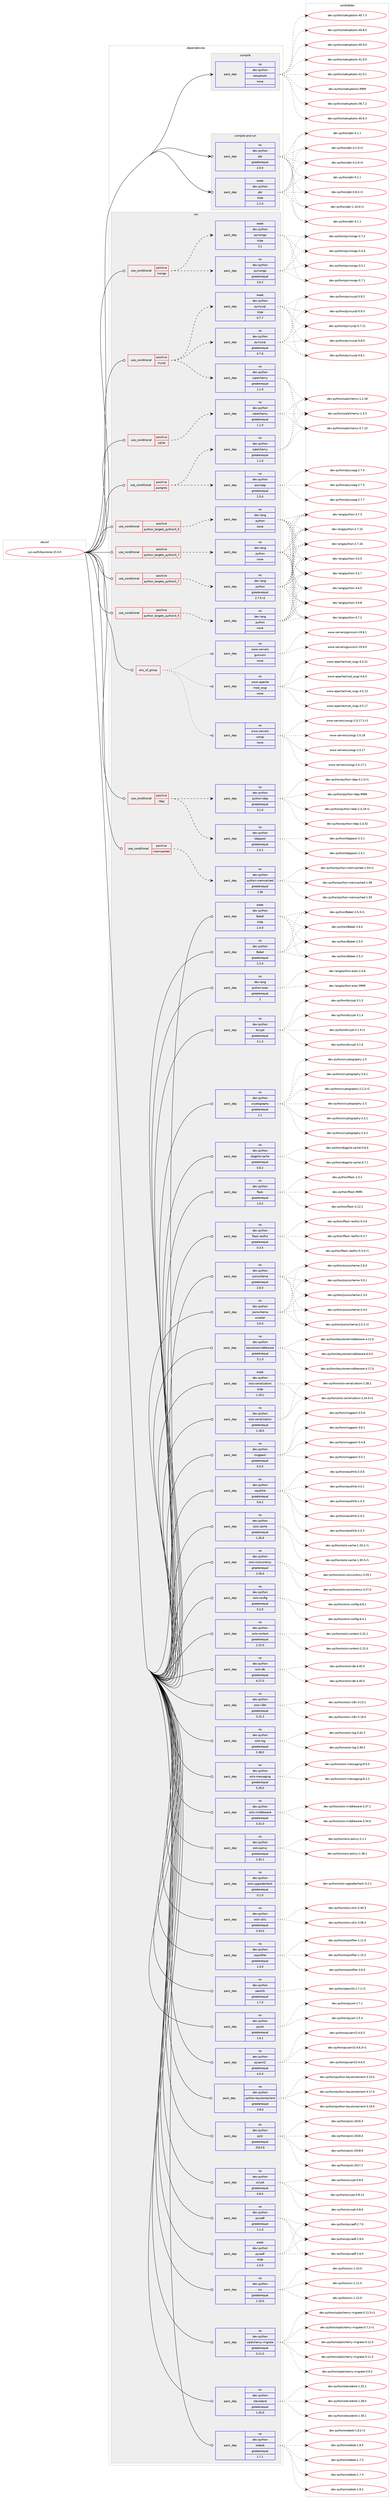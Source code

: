 digraph prolog {

# *************
# Graph options
# *************

newrank=true;
concentrate=true;
compound=true;
graph [rankdir=LR,fontname=Helvetica,fontsize=10,ranksep=1.5];#, ranksep=2.5, nodesep=0.2];
edge  [arrowhead=vee];
node  [fontname=Helvetica,fontsize=10];

# **********
# The ebuild
# **********

subgraph cluster_leftcol {
color=gray;
rank=same;
label=<<i>ebuild</i>>;
id [label="sys-auth/keystone-15.0.0", color=red, width=4, href="../sys-auth/keystone-15.0.0.svg"];
}

# ****************
# The dependencies
# ****************

subgraph cluster_midcol {
color=gray;
label=<<i>dependencies</i>>;
subgraph cluster_compile {
fillcolor="#eeeeee";
style=filled;
label=<<i>compile</i>>;
subgraph pack813 {
dependency902 [label=<<TABLE BORDER="0" CELLBORDER="1" CELLSPACING="0" CELLPADDING="4" WIDTH="220"><TR><TD ROWSPAN="6" CELLPADDING="30">pack_dep</TD></TR><TR><TD WIDTH="110">no</TD></TR><TR><TD>dev-python</TD></TR><TR><TD>setuptools</TD></TR><TR><TD>none</TD></TR><TR><TD></TD></TR></TABLE>>, shape=none, color=blue];
}
id:e -> dependency902:w [weight=20,style="solid",arrowhead="vee"];
}
subgraph cluster_compileandrun {
fillcolor="#eeeeee";
style=filled;
label=<<i>compile and run</i>>;
subgraph pack814 {
dependency903 [label=<<TABLE BORDER="0" CELLBORDER="1" CELLSPACING="0" CELLPADDING="4" WIDTH="220"><TR><TD ROWSPAN="6" CELLPADDING="30">pack_dep</TD></TR><TR><TD WIDTH="110">no</TD></TR><TR><TD>dev-python</TD></TR><TR><TD>pbr</TD></TR><TR><TD>greaterequal</TD></TR><TR><TD>2.0.0</TD></TR></TABLE>>, shape=none, color=blue];
}
id:e -> dependency903:w [weight=20,style="solid",arrowhead="odotvee"];
subgraph pack815 {
dependency904 [label=<<TABLE BORDER="0" CELLBORDER="1" CELLSPACING="0" CELLPADDING="4" WIDTH="220"><TR><TD ROWSPAN="6" CELLPADDING="30">pack_dep</TD></TR><TR><TD WIDTH="110">weak</TD></TR><TR><TD>dev-python</TD></TR><TR><TD>pbr</TD></TR><TR><TD>tilde</TD></TR><TR><TD>2.1.0</TD></TR></TABLE>>, shape=none, color=blue];
}
id:e -> dependency904:w [weight=20,style="solid",arrowhead="odotvee"];
}
subgraph cluster_run {
fillcolor="#eeeeee";
style=filled;
label=<<i>run</i>>;
subgraph any7 {
dependency905 [label=<<TABLE BORDER="0" CELLBORDER="1" CELLSPACING="0" CELLPADDING="4"><TR><TD CELLPADDING="10">any_of_group</TD></TR></TABLE>>, shape=none, color=red];subgraph pack816 {
dependency906 [label=<<TABLE BORDER="0" CELLBORDER="1" CELLSPACING="0" CELLPADDING="4" WIDTH="220"><TR><TD ROWSPAN="6" CELLPADDING="30">pack_dep</TD></TR><TR><TD WIDTH="110">no</TD></TR><TR><TD>www-servers</TD></TR><TR><TD>uwsgi</TD></TR><TR><TD>none</TD></TR><TR><TD></TD></TR></TABLE>>, shape=none, color=blue];
}
dependency905:e -> dependency906:w [weight=20,style="dotted",arrowhead="oinv"];
subgraph pack817 {
dependency907 [label=<<TABLE BORDER="0" CELLBORDER="1" CELLSPACING="0" CELLPADDING="4" WIDTH="220"><TR><TD ROWSPAN="6" CELLPADDING="30">pack_dep</TD></TR><TR><TD WIDTH="110">no</TD></TR><TR><TD>www-apache</TD></TR><TR><TD>mod_wsgi</TD></TR><TR><TD>none</TD></TR><TR><TD></TD></TR></TABLE>>, shape=none, color=blue];
}
dependency905:e -> dependency907:w [weight=20,style="dotted",arrowhead="oinv"];
subgraph pack818 {
dependency908 [label=<<TABLE BORDER="0" CELLBORDER="1" CELLSPACING="0" CELLPADDING="4" WIDTH="220"><TR><TD ROWSPAN="6" CELLPADDING="30">pack_dep</TD></TR><TR><TD WIDTH="110">no</TD></TR><TR><TD>www-servers</TD></TR><TR><TD>gunicorn</TD></TR><TR><TD>none</TD></TR><TR><TD></TD></TR></TABLE>>, shape=none, color=blue];
}
dependency905:e -> dependency908:w [weight=20,style="dotted",arrowhead="oinv"];
}
id:e -> dependency905:w [weight=20,style="solid",arrowhead="odot"];
subgraph cond83 {
dependency909 [label=<<TABLE BORDER="0" CELLBORDER="1" CELLSPACING="0" CELLPADDING="4"><TR><TD ROWSPAN="3" CELLPADDING="10">use_conditional</TD></TR><TR><TD>positive</TD></TR><TR><TD>ldap</TD></TR></TABLE>>, shape=none, color=red];
subgraph pack819 {
dependency910 [label=<<TABLE BORDER="0" CELLBORDER="1" CELLSPACING="0" CELLPADDING="4" WIDTH="220"><TR><TD ROWSPAN="6" CELLPADDING="30">pack_dep</TD></TR><TR><TD WIDTH="110">no</TD></TR><TR><TD>dev-python</TD></TR><TR><TD>python-ldap</TD></TR><TR><TD>greaterequal</TD></TR><TR><TD>3.1.0</TD></TR></TABLE>>, shape=none, color=blue];
}
dependency909:e -> dependency910:w [weight=20,style="dashed",arrowhead="vee"];
subgraph pack820 {
dependency911 [label=<<TABLE BORDER="0" CELLBORDER="1" CELLSPACING="0" CELLPADDING="4" WIDTH="220"><TR><TD ROWSPAN="6" CELLPADDING="30">pack_dep</TD></TR><TR><TD WIDTH="110">no</TD></TR><TR><TD>dev-python</TD></TR><TR><TD>ldappool</TD></TR><TR><TD>greaterequal</TD></TR><TR><TD>2.3.1</TD></TR></TABLE>>, shape=none, color=blue];
}
dependency909:e -> dependency911:w [weight=20,style="dashed",arrowhead="vee"];
}
id:e -> dependency909:w [weight=20,style="solid",arrowhead="odot"];
subgraph cond84 {
dependency912 [label=<<TABLE BORDER="0" CELLBORDER="1" CELLSPACING="0" CELLPADDING="4"><TR><TD ROWSPAN="3" CELLPADDING="10">use_conditional</TD></TR><TR><TD>positive</TD></TR><TR><TD>memcached</TD></TR></TABLE>>, shape=none, color=red];
subgraph pack821 {
dependency913 [label=<<TABLE BORDER="0" CELLBORDER="1" CELLSPACING="0" CELLPADDING="4" WIDTH="220"><TR><TD ROWSPAN="6" CELLPADDING="30">pack_dep</TD></TR><TR><TD WIDTH="110">no</TD></TR><TR><TD>dev-python</TD></TR><TR><TD>python-memcached</TD></TR><TR><TD>greaterequal</TD></TR><TR><TD>1.56</TD></TR></TABLE>>, shape=none, color=blue];
}
dependency912:e -> dependency913:w [weight=20,style="dashed",arrowhead="vee"];
}
id:e -> dependency912:w [weight=20,style="solid",arrowhead="odot"];
subgraph cond85 {
dependency914 [label=<<TABLE BORDER="0" CELLBORDER="1" CELLSPACING="0" CELLPADDING="4"><TR><TD ROWSPAN="3" CELLPADDING="10">use_conditional</TD></TR><TR><TD>positive</TD></TR><TR><TD>mongo</TD></TR></TABLE>>, shape=none, color=red];
subgraph pack822 {
dependency915 [label=<<TABLE BORDER="0" CELLBORDER="1" CELLSPACING="0" CELLPADDING="4" WIDTH="220"><TR><TD ROWSPAN="6" CELLPADDING="30">pack_dep</TD></TR><TR><TD WIDTH="110">no</TD></TR><TR><TD>dev-python</TD></TR><TR><TD>pymongo</TD></TR><TR><TD>greaterequal</TD></TR><TR><TD>3.0.2</TD></TR></TABLE>>, shape=none, color=blue];
}
dependency914:e -> dependency915:w [weight=20,style="dashed",arrowhead="vee"];
subgraph pack823 {
dependency916 [label=<<TABLE BORDER="0" CELLBORDER="1" CELLSPACING="0" CELLPADDING="4" WIDTH="220"><TR><TD ROWSPAN="6" CELLPADDING="30">pack_dep</TD></TR><TR><TD WIDTH="110">weak</TD></TR><TR><TD>dev-python</TD></TR><TR><TD>pymongo</TD></TR><TR><TD>tilde</TD></TR><TR><TD>3.1</TD></TR></TABLE>>, shape=none, color=blue];
}
dependency914:e -> dependency916:w [weight=20,style="dashed",arrowhead="vee"];
}
id:e -> dependency914:w [weight=20,style="solid",arrowhead="odot"];
subgraph cond86 {
dependency917 [label=<<TABLE BORDER="0" CELLBORDER="1" CELLSPACING="0" CELLPADDING="4"><TR><TD ROWSPAN="3" CELLPADDING="10">use_conditional</TD></TR><TR><TD>positive</TD></TR><TR><TD>mysql</TD></TR></TABLE>>, shape=none, color=red];
subgraph pack824 {
dependency918 [label=<<TABLE BORDER="0" CELLBORDER="1" CELLSPACING="0" CELLPADDING="4" WIDTH="220"><TR><TD ROWSPAN="6" CELLPADDING="30">pack_dep</TD></TR><TR><TD WIDTH="110">no</TD></TR><TR><TD>dev-python</TD></TR><TR><TD>pymysql</TD></TR><TR><TD>greaterequal</TD></TR><TR><TD>0.7.6</TD></TR></TABLE>>, shape=none, color=blue];
}
dependency917:e -> dependency918:w [weight=20,style="dashed",arrowhead="vee"];
subgraph pack825 {
dependency919 [label=<<TABLE BORDER="0" CELLBORDER="1" CELLSPACING="0" CELLPADDING="4" WIDTH="220"><TR><TD ROWSPAN="6" CELLPADDING="30">pack_dep</TD></TR><TR><TD WIDTH="110">weak</TD></TR><TR><TD>dev-python</TD></TR><TR><TD>pymysql</TD></TR><TR><TD>tilde</TD></TR><TR><TD>0.7.7</TD></TR></TABLE>>, shape=none, color=blue];
}
dependency917:e -> dependency919:w [weight=20,style="dashed",arrowhead="vee"];
subgraph pack826 {
dependency920 [label=<<TABLE BORDER="0" CELLBORDER="1" CELLSPACING="0" CELLPADDING="4" WIDTH="220"><TR><TD ROWSPAN="6" CELLPADDING="30">pack_dep</TD></TR><TR><TD WIDTH="110">no</TD></TR><TR><TD>dev-python</TD></TR><TR><TD>sqlalchemy</TD></TR><TR><TD>greaterequal</TD></TR><TR><TD>1.1.0</TD></TR></TABLE>>, shape=none, color=blue];
}
dependency917:e -> dependency920:w [weight=20,style="dashed",arrowhead="vee"];
}
id:e -> dependency917:w [weight=20,style="solid",arrowhead="odot"];
subgraph cond87 {
dependency921 [label=<<TABLE BORDER="0" CELLBORDER="1" CELLSPACING="0" CELLPADDING="4"><TR><TD ROWSPAN="3" CELLPADDING="10">use_conditional</TD></TR><TR><TD>positive</TD></TR><TR><TD>postgres</TD></TR></TABLE>>, shape=none, color=red];
subgraph pack827 {
dependency922 [label=<<TABLE BORDER="0" CELLBORDER="1" CELLSPACING="0" CELLPADDING="4" WIDTH="220"><TR><TD ROWSPAN="6" CELLPADDING="30">pack_dep</TD></TR><TR><TD WIDTH="110">no</TD></TR><TR><TD>dev-python</TD></TR><TR><TD>psycopg</TD></TR><TR><TD>greaterequal</TD></TR><TR><TD>2.5.0</TD></TR></TABLE>>, shape=none, color=blue];
}
dependency921:e -> dependency922:w [weight=20,style="dashed",arrowhead="vee"];
subgraph pack828 {
dependency923 [label=<<TABLE BORDER="0" CELLBORDER="1" CELLSPACING="0" CELLPADDING="4" WIDTH="220"><TR><TD ROWSPAN="6" CELLPADDING="30">pack_dep</TD></TR><TR><TD WIDTH="110">no</TD></TR><TR><TD>dev-python</TD></TR><TR><TD>sqlalchemy</TD></TR><TR><TD>greaterequal</TD></TR><TR><TD>1.1.0</TD></TR></TABLE>>, shape=none, color=blue];
}
dependency921:e -> dependency923:w [weight=20,style="dashed",arrowhead="vee"];
}
id:e -> dependency921:w [weight=20,style="solid",arrowhead="odot"];
subgraph cond88 {
dependency924 [label=<<TABLE BORDER="0" CELLBORDER="1" CELLSPACING="0" CELLPADDING="4"><TR><TD ROWSPAN="3" CELLPADDING="10">use_conditional</TD></TR><TR><TD>positive</TD></TR><TR><TD>python_targets_python2_7</TD></TR></TABLE>>, shape=none, color=red];
subgraph pack829 {
dependency925 [label=<<TABLE BORDER="0" CELLBORDER="1" CELLSPACING="0" CELLPADDING="4" WIDTH="220"><TR><TD ROWSPAN="6" CELLPADDING="30">pack_dep</TD></TR><TR><TD WIDTH="110">no</TD></TR><TR><TD>dev-lang</TD></TR><TR><TD>python</TD></TR><TR><TD>greaterequal</TD></TR><TR><TD>2.7.5-r2</TD></TR></TABLE>>, shape=none, color=blue];
}
dependency924:e -> dependency925:w [weight=20,style="dashed",arrowhead="vee"];
}
id:e -> dependency924:w [weight=20,style="solid",arrowhead="odot"];
subgraph cond89 {
dependency926 [label=<<TABLE BORDER="0" CELLBORDER="1" CELLSPACING="0" CELLPADDING="4"><TR><TD ROWSPAN="3" CELLPADDING="10">use_conditional</TD></TR><TR><TD>positive</TD></TR><TR><TD>python_targets_python3_5</TD></TR></TABLE>>, shape=none, color=red];
subgraph pack830 {
dependency927 [label=<<TABLE BORDER="0" CELLBORDER="1" CELLSPACING="0" CELLPADDING="4" WIDTH="220"><TR><TD ROWSPAN="6" CELLPADDING="30">pack_dep</TD></TR><TR><TD WIDTH="110">no</TD></TR><TR><TD>dev-lang</TD></TR><TR><TD>python</TD></TR><TR><TD>none</TD></TR><TR><TD></TD></TR></TABLE>>, shape=none, color=blue];
}
dependency926:e -> dependency927:w [weight=20,style="dashed",arrowhead="vee"];
}
id:e -> dependency926:w [weight=20,style="solid",arrowhead="odot"];
subgraph cond90 {
dependency928 [label=<<TABLE BORDER="0" CELLBORDER="1" CELLSPACING="0" CELLPADDING="4"><TR><TD ROWSPAN="3" CELLPADDING="10">use_conditional</TD></TR><TR><TD>positive</TD></TR><TR><TD>python_targets_python3_6</TD></TR></TABLE>>, shape=none, color=red];
subgraph pack831 {
dependency929 [label=<<TABLE BORDER="0" CELLBORDER="1" CELLSPACING="0" CELLPADDING="4" WIDTH="220"><TR><TD ROWSPAN="6" CELLPADDING="30">pack_dep</TD></TR><TR><TD WIDTH="110">no</TD></TR><TR><TD>dev-lang</TD></TR><TR><TD>python</TD></TR><TR><TD>none</TD></TR><TR><TD></TD></TR></TABLE>>, shape=none, color=blue];
}
dependency928:e -> dependency929:w [weight=20,style="dashed",arrowhead="vee"];
}
id:e -> dependency928:w [weight=20,style="solid",arrowhead="odot"];
subgraph cond91 {
dependency930 [label=<<TABLE BORDER="0" CELLBORDER="1" CELLSPACING="0" CELLPADDING="4"><TR><TD ROWSPAN="3" CELLPADDING="10">use_conditional</TD></TR><TR><TD>positive</TD></TR><TR><TD>python_targets_python3_7</TD></TR></TABLE>>, shape=none, color=red];
subgraph pack832 {
dependency931 [label=<<TABLE BORDER="0" CELLBORDER="1" CELLSPACING="0" CELLPADDING="4" WIDTH="220"><TR><TD ROWSPAN="6" CELLPADDING="30">pack_dep</TD></TR><TR><TD WIDTH="110">no</TD></TR><TR><TD>dev-lang</TD></TR><TR><TD>python</TD></TR><TR><TD>none</TD></TR><TR><TD></TD></TR></TABLE>>, shape=none, color=blue];
}
dependency930:e -> dependency931:w [weight=20,style="dashed",arrowhead="vee"];
}
id:e -> dependency930:w [weight=20,style="solid",arrowhead="odot"];
subgraph cond92 {
dependency932 [label=<<TABLE BORDER="0" CELLBORDER="1" CELLSPACING="0" CELLPADDING="4"><TR><TD ROWSPAN="3" CELLPADDING="10">use_conditional</TD></TR><TR><TD>positive</TD></TR><TR><TD>sqlite</TD></TR></TABLE>>, shape=none, color=red];
subgraph pack833 {
dependency933 [label=<<TABLE BORDER="0" CELLBORDER="1" CELLSPACING="0" CELLPADDING="4" WIDTH="220"><TR><TD ROWSPAN="6" CELLPADDING="30">pack_dep</TD></TR><TR><TD WIDTH="110">no</TD></TR><TR><TD>dev-python</TD></TR><TR><TD>sqlalchemy</TD></TR><TR><TD>greaterequal</TD></TR><TR><TD>1.1.0</TD></TR></TABLE>>, shape=none, color=blue];
}
dependency932:e -> dependency933:w [weight=20,style="dashed",arrowhead="vee"];
}
id:e -> dependency932:w [weight=20,style="solid",arrowhead="odot"];
subgraph pack834 {
dependency934 [label=<<TABLE BORDER="0" CELLBORDER="1" CELLSPACING="0" CELLPADDING="4" WIDTH="220"><TR><TD ROWSPAN="6" CELLPADDING="30">pack_dep</TD></TR><TR><TD WIDTH="110">no</TD></TR><TR><TD>dev-lang</TD></TR><TR><TD>python-exec</TD></TR><TR><TD>greaterequal</TD></TR><TR><TD>2</TD></TR></TABLE>>, shape=none, color=blue];
}
id:e -> dependency934:w [weight=20,style="solid",arrowhead="odot"];
subgraph pack835 {
dependency935 [label=<<TABLE BORDER="0" CELLBORDER="1" CELLSPACING="0" CELLPADDING="4" WIDTH="220"><TR><TD ROWSPAN="6" CELLPADDING="30">pack_dep</TD></TR><TR><TD WIDTH="110">no</TD></TR><TR><TD>dev-python</TD></TR><TR><TD>Babel</TD></TR><TR><TD>greaterequal</TD></TR><TR><TD>2.3.4</TD></TR></TABLE>>, shape=none, color=blue];
}
id:e -> dependency935:w [weight=20,style="solid",arrowhead="odot"];
subgraph pack836 {
dependency936 [label=<<TABLE BORDER="0" CELLBORDER="1" CELLSPACING="0" CELLPADDING="4" WIDTH="220"><TR><TD ROWSPAN="6" CELLPADDING="30">pack_dep</TD></TR><TR><TD WIDTH="110">no</TD></TR><TR><TD>dev-python</TD></TR><TR><TD>bcrypt</TD></TR><TR><TD>greaterequal</TD></TR><TR><TD>3.1.3</TD></TR></TABLE>>, shape=none, color=blue];
}
id:e -> dependency936:w [weight=20,style="solid",arrowhead="odot"];
subgraph pack837 {
dependency937 [label=<<TABLE BORDER="0" CELLBORDER="1" CELLSPACING="0" CELLPADDING="4" WIDTH="220"><TR><TD ROWSPAN="6" CELLPADDING="30">pack_dep</TD></TR><TR><TD WIDTH="110">no</TD></TR><TR><TD>dev-python</TD></TR><TR><TD>cryptography</TD></TR><TR><TD>greaterequal</TD></TR><TR><TD>2.1</TD></TR></TABLE>>, shape=none, color=blue];
}
id:e -> dependency937:w [weight=20,style="solid",arrowhead="odot"];
subgraph pack838 {
dependency938 [label=<<TABLE BORDER="0" CELLBORDER="1" CELLSPACING="0" CELLPADDING="4" WIDTH="220"><TR><TD ROWSPAN="6" CELLPADDING="30">pack_dep</TD></TR><TR><TD WIDTH="110">no</TD></TR><TR><TD>dev-python</TD></TR><TR><TD>dogpile-cache</TD></TR><TR><TD>greaterequal</TD></TR><TR><TD>0.6.2</TD></TR></TABLE>>, shape=none, color=blue];
}
id:e -> dependency938:w [weight=20,style="solid",arrowhead="odot"];
subgraph pack839 {
dependency939 [label=<<TABLE BORDER="0" CELLBORDER="1" CELLSPACING="0" CELLPADDING="4" WIDTH="220"><TR><TD ROWSPAN="6" CELLPADDING="30">pack_dep</TD></TR><TR><TD WIDTH="110">no</TD></TR><TR><TD>dev-python</TD></TR><TR><TD>flask</TD></TR><TR><TD>greaterequal</TD></TR><TR><TD>1.0.2</TD></TR></TABLE>>, shape=none, color=blue];
}
id:e -> dependency939:w [weight=20,style="solid",arrowhead="odot"];
subgraph pack840 {
dependency940 [label=<<TABLE BORDER="0" CELLBORDER="1" CELLSPACING="0" CELLPADDING="4" WIDTH="220"><TR><TD ROWSPAN="6" CELLPADDING="30">pack_dep</TD></TR><TR><TD WIDTH="110">no</TD></TR><TR><TD>dev-python</TD></TR><TR><TD>flask-restful</TD></TR><TR><TD>greaterequal</TD></TR><TR><TD>0.3.5</TD></TR></TABLE>>, shape=none, color=blue];
}
id:e -> dependency940:w [weight=20,style="solid",arrowhead="odot"];
subgraph pack841 {
dependency941 [label=<<TABLE BORDER="0" CELLBORDER="1" CELLSPACING="0" CELLPADDING="4" WIDTH="220"><TR><TD ROWSPAN="6" CELLPADDING="30">pack_dep</TD></TR><TR><TD WIDTH="110">no</TD></TR><TR><TD>dev-python</TD></TR><TR><TD>jsonschema</TD></TR><TR><TD>greaterequal</TD></TR><TR><TD>2.6.0</TD></TR></TABLE>>, shape=none, color=blue];
}
id:e -> dependency941:w [weight=20,style="solid",arrowhead="odot"];
subgraph pack842 {
dependency942 [label=<<TABLE BORDER="0" CELLBORDER="1" CELLSPACING="0" CELLPADDING="4" WIDTH="220"><TR><TD ROWSPAN="6" CELLPADDING="30">pack_dep</TD></TR><TR><TD WIDTH="110">no</TD></TR><TR><TD>dev-python</TD></TR><TR><TD>jsonschema</TD></TR><TR><TD>smaller</TD></TR><TR><TD>3.0.0</TD></TR></TABLE>>, shape=none, color=blue];
}
id:e -> dependency942:w [weight=20,style="solid",arrowhead="odot"];
subgraph pack843 {
dependency943 [label=<<TABLE BORDER="0" CELLBORDER="1" CELLSPACING="0" CELLPADDING="4" WIDTH="220"><TR><TD ROWSPAN="6" CELLPADDING="30">pack_dep</TD></TR><TR><TD WIDTH="110">no</TD></TR><TR><TD>dev-python</TD></TR><TR><TD>keystonemiddleware</TD></TR><TR><TD>greaterequal</TD></TR><TR><TD>5.1.0</TD></TR></TABLE>>, shape=none, color=blue];
}
id:e -> dependency943:w [weight=20,style="solid",arrowhead="odot"];
subgraph pack844 {
dependency944 [label=<<TABLE BORDER="0" CELLBORDER="1" CELLSPACING="0" CELLPADDING="4" WIDTH="220"><TR><TD ROWSPAN="6" CELLPADDING="30">pack_dep</TD></TR><TR><TD WIDTH="110">no</TD></TR><TR><TD>dev-python</TD></TR><TR><TD>msgpack</TD></TR><TR><TD>greaterequal</TD></TR><TR><TD>0.5.0</TD></TR></TABLE>>, shape=none, color=blue];
}
id:e -> dependency944:w [weight=20,style="solid",arrowhead="odot"];
subgraph pack845 {
dependency945 [label=<<TABLE BORDER="0" CELLBORDER="1" CELLSPACING="0" CELLPADDING="4" WIDTH="220"><TR><TD ROWSPAN="6" CELLPADDING="30">pack_dep</TD></TR><TR><TD WIDTH="110">no</TD></TR><TR><TD>dev-python</TD></TR><TR><TD>oauthlib</TD></TR><TR><TD>greaterequal</TD></TR><TR><TD>0.6.2</TD></TR></TABLE>>, shape=none, color=blue];
}
id:e -> dependency945:w [weight=20,style="solid",arrowhead="odot"];
subgraph pack846 {
dependency946 [label=<<TABLE BORDER="0" CELLBORDER="1" CELLSPACING="0" CELLPADDING="4" WIDTH="220"><TR><TD ROWSPAN="6" CELLPADDING="30">pack_dep</TD></TR><TR><TD WIDTH="110">no</TD></TR><TR><TD>dev-python</TD></TR><TR><TD>oslo-cache</TD></TR><TR><TD>greaterequal</TD></TR><TR><TD>1.26.0</TD></TR></TABLE>>, shape=none, color=blue];
}
id:e -> dependency946:w [weight=20,style="solid",arrowhead="odot"];
subgraph pack847 {
dependency947 [label=<<TABLE BORDER="0" CELLBORDER="1" CELLSPACING="0" CELLPADDING="4" WIDTH="220"><TR><TD ROWSPAN="6" CELLPADDING="30">pack_dep</TD></TR><TR><TD WIDTH="110">no</TD></TR><TR><TD>dev-python</TD></TR><TR><TD>oslo-concurrency</TD></TR><TR><TD>greaterequal</TD></TR><TR><TD>3.26.0</TD></TR></TABLE>>, shape=none, color=blue];
}
id:e -> dependency947:w [weight=20,style="solid",arrowhead="odot"];
subgraph pack848 {
dependency948 [label=<<TABLE BORDER="0" CELLBORDER="1" CELLSPACING="0" CELLPADDING="4" WIDTH="220"><TR><TD ROWSPAN="6" CELLPADDING="30">pack_dep</TD></TR><TR><TD WIDTH="110">no</TD></TR><TR><TD>dev-python</TD></TR><TR><TD>oslo-config</TD></TR><TR><TD>greaterequal</TD></TR><TR><TD>5.2.0</TD></TR></TABLE>>, shape=none, color=blue];
}
id:e -> dependency948:w [weight=20,style="solid",arrowhead="odot"];
subgraph pack849 {
dependency949 [label=<<TABLE BORDER="0" CELLBORDER="1" CELLSPACING="0" CELLPADDING="4" WIDTH="220"><TR><TD ROWSPAN="6" CELLPADDING="30">pack_dep</TD></TR><TR><TD WIDTH="110">no</TD></TR><TR><TD>dev-python</TD></TR><TR><TD>oslo-context</TD></TR><TR><TD>greaterequal</TD></TR><TR><TD>2.22.0</TD></TR></TABLE>>, shape=none, color=blue];
}
id:e -> dependency949:w [weight=20,style="solid",arrowhead="odot"];
subgraph pack850 {
dependency950 [label=<<TABLE BORDER="0" CELLBORDER="1" CELLSPACING="0" CELLPADDING="4" WIDTH="220"><TR><TD ROWSPAN="6" CELLPADDING="30">pack_dep</TD></TR><TR><TD WIDTH="110">no</TD></TR><TR><TD>dev-python</TD></TR><TR><TD>oslo-db</TD></TR><TR><TD>greaterequal</TD></TR><TR><TD>4.27.0</TD></TR></TABLE>>, shape=none, color=blue];
}
id:e -> dependency950:w [weight=20,style="solid",arrowhead="odot"];
subgraph pack851 {
dependency951 [label=<<TABLE BORDER="0" CELLBORDER="1" CELLSPACING="0" CELLPADDING="4" WIDTH="220"><TR><TD ROWSPAN="6" CELLPADDING="30">pack_dep</TD></TR><TR><TD WIDTH="110">no</TD></TR><TR><TD>dev-python</TD></TR><TR><TD>oslo-i18n</TD></TR><TR><TD>greaterequal</TD></TR><TR><TD>3.15.3</TD></TR></TABLE>>, shape=none, color=blue];
}
id:e -> dependency951:w [weight=20,style="solid",arrowhead="odot"];
subgraph pack852 {
dependency952 [label=<<TABLE BORDER="0" CELLBORDER="1" CELLSPACING="0" CELLPADDING="4" WIDTH="220"><TR><TD ROWSPAN="6" CELLPADDING="30">pack_dep</TD></TR><TR><TD WIDTH="110">no</TD></TR><TR><TD>dev-python</TD></TR><TR><TD>oslo-log</TD></TR><TR><TD>greaterequal</TD></TR><TR><TD>3.38.0</TD></TR></TABLE>>, shape=none, color=blue];
}
id:e -> dependency952:w [weight=20,style="solid",arrowhead="odot"];
subgraph pack853 {
dependency953 [label=<<TABLE BORDER="0" CELLBORDER="1" CELLSPACING="0" CELLPADDING="4" WIDTH="220"><TR><TD ROWSPAN="6" CELLPADDING="30">pack_dep</TD></TR><TR><TD WIDTH="110">no</TD></TR><TR><TD>dev-python</TD></TR><TR><TD>oslo-messaging</TD></TR><TR><TD>greaterequal</TD></TR><TR><TD>5.29.0</TD></TR></TABLE>>, shape=none, color=blue];
}
id:e -> dependency953:w [weight=20,style="solid",arrowhead="odot"];
subgraph pack854 {
dependency954 [label=<<TABLE BORDER="0" CELLBORDER="1" CELLSPACING="0" CELLPADDING="4" WIDTH="220"><TR><TD ROWSPAN="6" CELLPADDING="30">pack_dep</TD></TR><TR><TD WIDTH="110">no</TD></TR><TR><TD>dev-python</TD></TR><TR><TD>oslo-middleware</TD></TR><TR><TD>greaterequal</TD></TR><TR><TD>3.31.0</TD></TR></TABLE>>, shape=none, color=blue];
}
id:e -> dependency954:w [weight=20,style="solid",arrowhead="odot"];
subgraph pack855 {
dependency955 [label=<<TABLE BORDER="0" CELLBORDER="1" CELLSPACING="0" CELLPADDING="4" WIDTH="220"><TR><TD ROWSPAN="6" CELLPADDING="30">pack_dep</TD></TR><TR><TD WIDTH="110">no</TD></TR><TR><TD>dev-python</TD></TR><TR><TD>oslo-policy</TD></TR><TR><TD>greaterequal</TD></TR><TR><TD>1.43.1</TD></TR></TABLE>>, shape=none, color=blue];
}
id:e -> dependency955:w [weight=20,style="solid",arrowhead="odot"];
subgraph pack856 {
dependency956 [label=<<TABLE BORDER="0" CELLBORDER="1" CELLSPACING="0" CELLPADDING="4" WIDTH="220"><TR><TD ROWSPAN="6" CELLPADDING="30">pack_dep</TD></TR><TR><TD WIDTH="110">no</TD></TR><TR><TD>dev-python</TD></TR><TR><TD>oslo-serialization</TD></TR><TR><TD>greaterequal</TD></TR><TR><TD>1.18.0</TD></TR></TABLE>>, shape=none, color=blue];
}
id:e -> dependency956:w [weight=20,style="solid",arrowhead="odot"];
subgraph pack857 {
dependency957 [label=<<TABLE BORDER="0" CELLBORDER="1" CELLSPACING="0" CELLPADDING="4" WIDTH="220"><TR><TD ROWSPAN="6" CELLPADDING="30">pack_dep</TD></TR><TR><TD WIDTH="110">no</TD></TR><TR><TD>dev-python</TD></TR><TR><TD>oslo-upgradecheck</TD></TR><TR><TD>greaterequal</TD></TR><TR><TD>0.1.0</TD></TR></TABLE>>, shape=none, color=blue];
}
id:e -> dependency957:w [weight=20,style="solid",arrowhead="odot"];
subgraph pack858 {
dependency958 [label=<<TABLE BORDER="0" CELLBORDER="1" CELLSPACING="0" CELLPADDING="4" WIDTH="220"><TR><TD ROWSPAN="6" CELLPADDING="30">pack_dep</TD></TR><TR><TD WIDTH="110">no</TD></TR><TR><TD>dev-python</TD></TR><TR><TD>oslo-utils</TD></TR><TR><TD>greaterequal</TD></TR><TR><TD>3.33.0</TD></TR></TABLE>>, shape=none, color=blue];
}
id:e -> dependency958:w [weight=20,style="solid",arrowhead="odot"];
subgraph pack859 {
dependency959 [label=<<TABLE BORDER="0" CELLBORDER="1" CELLSPACING="0" CELLPADDING="4" WIDTH="220"><TR><TD ROWSPAN="6" CELLPADDING="30">pack_dep</TD></TR><TR><TD WIDTH="110">no</TD></TR><TR><TD>dev-python</TD></TR><TR><TD>osprofiler</TD></TR><TR><TD>greaterequal</TD></TR><TR><TD>1.4.0</TD></TR></TABLE>>, shape=none, color=blue];
}
id:e -> dependency959:w [weight=20,style="solid",arrowhead="odot"];
subgraph pack860 {
dependency960 [label=<<TABLE BORDER="0" CELLBORDER="1" CELLSPACING="0" CELLPADDING="4" WIDTH="220"><TR><TD ROWSPAN="6" CELLPADDING="30">pack_dep</TD></TR><TR><TD WIDTH="110">no</TD></TR><TR><TD>dev-python</TD></TR><TR><TD>passlib</TD></TR><TR><TD>greaterequal</TD></TR><TR><TD>1.7.0</TD></TR></TABLE>>, shape=none, color=blue];
}
id:e -> dependency960:w [weight=20,style="solid",arrowhead="odot"];
subgraph pack861 {
dependency961 [label=<<TABLE BORDER="0" CELLBORDER="1" CELLSPACING="0" CELLPADDING="4" WIDTH="220"><TR><TD ROWSPAN="6" CELLPADDING="30">pack_dep</TD></TR><TR><TD WIDTH="110">no</TD></TR><TR><TD>dev-python</TD></TR><TR><TD>pycadf</TD></TR><TR><TD>greaterequal</TD></TR><TR><TD>1.1.0</TD></TR></TABLE>>, shape=none, color=blue];
}
id:e -> dependency961:w [weight=20,style="solid",arrowhead="odot"];
subgraph pack862 {
dependency962 [label=<<TABLE BORDER="0" CELLBORDER="1" CELLSPACING="0" CELLPADDING="4" WIDTH="220"><TR><TD ROWSPAN="6" CELLPADDING="30">pack_dep</TD></TR><TR><TD WIDTH="110">no</TD></TR><TR><TD>dev-python</TD></TR><TR><TD>pyjwt</TD></TR><TR><TD>greaterequal</TD></TR><TR><TD>1.6.1</TD></TR></TABLE>>, shape=none, color=blue];
}
id:e -> dependency962:w [weight=20,style="solid",arrowhead="odot"];
subgraph pack863 {
dependency963 [label=<<TABLE BORDER="0" CELLBORDER="1" CELLSPACING="0" CELLPADDING="4" WIDTH="220"><TR><TD ROWSPAN="6" CELLPADDING="30">pack_dep</TD></TR><TR><TD WIDTH="110">no</TD></TR><TR><TD>dev-python</TD></TR><TR><TD>pysaml2</TD></TR><TR><TD>greaterequal</TD></TR><TR><TD>4.5.0</TD></TR></TABLE>>, shape=none, color=blue];
}
id:e -> dependency963:w [weight=20,style="solid",arrowhead="odot"];
subgraph pack864 {
dependency964 [label=<<TABLE BORDER="0" CELLBORDER="1" CELLSPACING="0" CELLPADDING="4" WIDTH="220"><TR><TD ROWSPAN="6" CELLPADDING="30">pack_dep</TD></TR><TR><TD WIDTH="110">no</TD></TR><TR><TD>dev-python</TD></TR><TR><TD>python-keystoneclient</TD></TR><TR><TD>greaterequal</TD></TR><TR><TD>3.8.0</TD></TR></TABLE>>, shape=none, color=blue];
}
id:e -> dependency964:w [weight=20,style="solid",arrowhead="odot"];
subgraph pack865 {
dependency965 [label=<<TABLE BORDER="0" CELLBORDER="1" CELLSPACING="0" CELLPADDING="4" WIDTH="220"><TR><TD ROWSPAN="6" CELLPADDING="30">pack_dep</TD></TR><TR><TD WIDTH="110">no</TD></TR><TR><TD>dev-python</TD></TR><TR><TD>pytz</TD></TR><TR><TD>greaterequal</TD></TR><TR><TD>2013.6</TD></TR></TABLE>>, shape=none, color=blue];
}
id:e -> dependency965:w [weight=20,style="solid",arrowhead="odot"];
subgraph pack866 {
dependency966 [label=<<TABLE BORDER="0" CELLBORDER="1" CELLSPACING="0" CELLPADDING="4" WIDTH="220"><TR><TD ROWSPAN="6" CELLPADDING="30">pack_dep</TD></TR><TR><TD WIDTH="110">no</TD></TR><TR><TD>dev-python</TD></TR><TR><TD>scrypt</TD></TR><TR><TD>greaterequal</TD></TR><TR><TD>0.8.0</TD></TR></TABLE>>, shape=none, color=blue];
}
id:e -> dependency966:w [weight=20,style="solid",arrowhead="odot"];
subgraph pack867 {
dependency967 [label=<<TABLE BORDER="0" CELLBORDER="1" CELLSPACING="0" CELLPADDING="4" WIDTH="220"><TR><TD ROWSPAN="6" CELLPADDING="30">pack_dep</TD></TR><TR><TD WIDTH="110">no</TD></TR><TR><TD>dev-python</TD></TR><TR><TD>six</TD></TR><TR><TD>greaterequal</TD></TR><TR><TD>1.10.0</TD></TR></TABLE>>, shape=none, color=blue];
}
id:e -> dependency967:w [weight=20,style="solid",arrowhead="odot"];
subgraph pack868 {
dependency968 [label=<<TABLE BORDER="0" CELLBORDER="1" CELLSPACING="0" CELLPADDING="4" WIDTH="220"><TR><TD ROWSPAN="6" CELLPADDING="30">pack_dep</TD></TR><TR><TD WIDTH="110">no</TD></TR><TR><TD>dev-python</TD></TR><TR><TD>sqlalchemy-migrate</TD></TR><TR><TD>greaterequal</TD></TR><TR><TD>0.11.0</TD></TR></TABLE>>, shape=none, color=blue];
}
id:e -> dependency968:w [weight=20,style="solid",arrowhead="odot"];
subgraph pack869 {
dependency969 [label=<<TABLE BORDER="0" CELLBORDER="1" CELLSPACING="0" CELLPADDING="4" WIDTH="220"><TR><TD ROWSPAN="6" CELLPADDING="30">pack_dep</TD></TR><TR><TD WIDTH="110">no</TD></TR><TR><TD>dev-python</TD></TR><TR><TD>stevedore</TD></TR><TR><TD>greaterequal</TD></TR><TR><TD>1.20.0</TD></TR></TABLE>>, shape=none, color=blue];
}
id:e -> dependency969:w [weight=20,style="solid",arrowhead="odot"];
subgraph pack870 {
dependency970 [label=<<TABLE BORDER="0" CELLBORDER="1" CELLSPACING="0" CELLPADDING="4" WIDTH="220"><TR><TD ROWSPAN="6" CELLPADDING="30">pack_dep</TD></TR><TR><TD WIDTH="110">no</TD></TR><TR><TD>dev-python</TD></TR><TR><TD>webob</TD></TR><TR><TD>greaterequal</TD></TR><TR><TD>1.7.1</TD></TR></TABLE>>, shape=none, color=blue];
}
id:e -> dependency970:w [weight=20,style="solid",arrowhead="odot"];
subgraph pack871 {
dependency971 [label=<<TABLE BORDER="0" CELLBORDER="1" CELLSPACING="0" CELLPADDING="4" WIDTH="220"><TR><TD ROWSPAN="6" CELLPADDING="30">pack_dep</TD></TR><TR><TD WIDTH="110">weak</TD></TR><TR><TD>dev-python</TD></TR><TR><TD>Babel</TD></TR><TR><TD>tilde</TD></TR><TR><TD>2.4.0</TD></TR></TABLE>>, shape=none, color=blue];
}
id:e -> dependency971:w [weight=20,style="solid",arrowhead="odot"];
subgraph pack872 {
dependency972 [label=<<TABLE BORDER="0" CELLBORDER="1" CELLSPACING="0" CELLPADDING="4" WIDTH="220"><TR><TD ROWSPAN="6" CELLPADDING="30">pack_dep</TD></TR><TR><TD WIDTH="110">weak</TD></TR><TR><TD>dev-python</TD></TR><TR><TD>oslo-serialization</TD></TR><TR><TD>tilde</TD></TR><TR><TD>1.19.1</TD></TR></TABLE>>, shape=none, color=blue];
}
id:e -> dependency972:w [weight=20,style="solid",arrowhead="odot"];
subgraph pack873 {
dependency973 [label=<<TABLE BORDER="0" CELLBORDER="1" CELLSPACING="0" CELLPADDING="4" WIDTH="220"><TR><TD ROWSPAN="6" CELLPADDING="30">pack_dep</TD></TR><TR><TD WIDTH="110">weak</TD></TR><TR><TD>dev-python</TD></TR><TR><TD>pycadf</TD></TR><TR><TD>tilde</TD></TR><TR><TD>2.0.0</TD></TR></TABLE>>, shape=none, color=blue];
}
id:e -> dependency973:w [weight=20,style="solid",arrowhead="odot"];
}
}

# **************
# The candidates
# **************

subgraph cluster_choices {
rank=same;
color=gray;
label=<<i>candidates</i>>;

subgraph choice813 {
color=black;
nodesep=1;
choice100101118451121211161041111104711510111611711211611111110811545515446554650 [label="dev-python/setuptools-36.7.2", color=red, width=4,href="../dev-python/setuptools-36.7.2.svg"];
choice100101118451121211161041111104711510111611711211611111110811545524846544651 [label="dev-python/setuptools-40.6.3", color=red, width=4,href="../dev-python/setuptools-40.6.3.svg"];
choice100101118451121211161041111104711510111611711211611111110811545524846554651 [label="dev-python/setuptools-40.7.3", color=red, width=4,href="../dev-python/setuptools-40.7.3.svg"];
choice100101118451121211161041111104711510111611711211611111110811545524846564648 [label="dev-python/setuptools-40.8.0", color=red, width=4,href="../dev-python/setuptools-40.8.0.svg"];
choice100101118451121211161041111104711510111611711211611111110811545524846574648 [label="dev-python/setuptools-40.9.0", color=red, width=4,href="../dev-python/setuptools-40.9.0.svg"];
choice100101118451121211161041111104711510111611711211611111110811545524946484648 [label="dev-python/setuptools-41.0.0", color=red, width=4,href="../dev-python/setuptools-41.0.0.svg"];
choice100101118451121211161041111104711510111611711211611111110811545524946484649 [label="dev-python/setuptools-41.0.1", color=red, width=4,href="../dev-python/setuptools-41.0.1.svg"];
choice10010111845112121116104111110471151011161171121161111111081154557575757 [label="dev-python/setuptools-9999", color=red, width=4,href="../dev-python/setuptools-9999.svg"];
dependency902:e -> choice100101118451121211161041111104711510111611711211611111110811545515446554650:w [style=dotted,weight="100"];
dependency902:e -> choice100101118451121211161041111104711510111611711211611111110811545524846544651:w [style=dotted,weight="100"];
dependency902:e -> choice100101118451121211161041111104711510111611711211611111110811545524846554651:w [style=dotted,weight="100"];
dependency902:e -> choice100101118451121211161041111104711510111611711211611111110811545524846564648:w [style=dotted,weight="100"];
dependency902:e -> choice100101118451121211161041111104711510111611711211611111110811545524846574648:w [style=dotted,weight="100"];
dependency902:e -> choice100101118451121211161041111104711510111611711211611111110811545524946484648:w [style=dotted,weight="100"];
dependency902:e -> choice100101118451121211161041111104711510111611711211611111110811545524946484649:w [style=dotted,weight="100"];
dependency902:e -> choice10010111845112121116104111110471151011161171121161111111081154557575757:w [style=dotted,weight="100"];
}
subgraph choice814 {
color=black;
nodesep=1;
choice1001011184511212111610411111047112981144548465646504511449 [label="dev-python/pbr-0.8.2-r1", color=red, width=4,href="../dev-python/pbr-0.8.2-r1.svg"];
choice100101118451121211161041111104711298114454946494846484511449 [label="dev-python/pbr-1.10.0-r1", color=red, width=4,href="../dev-python/pbr-1.10.0-r1.svg"];
choice100101118451121211161041111104711298114455146494649 [label="dev-python/pbr-3.1.1", color=red, width=4,href="../dev-python/pbr-3.1.1.svg"];
choice100101118451121211161041111104711298114455246494649 [label="dev-python/pbr-4.1.1", color=red, width=4,href="../dev-python/pbr-4.1.1.svg"];
choice1001011184511212111610411111047112981144552465046484511449 [label="dev-python/pbr-4.2.0-r1", color=red, width=4,href="../dev-python/pbr-4.2.0-r1.svg"];
choice1001011184511212111610411111047112981144552465046484511450 [label="dev-python/pbr-4.2.0-r2", color=red, width=4,href="../dev-python/pbr-4.2.0-r2.svg"];
choice100101118451121211161041111104711298114455346494649 [label="dev-python/pbr-5.1.1", color=red, width=4,href="../dev-python/pbr-5.1.1.svg"];
dependency903:e -> choice1001011184511212111610411111047112981144548465646504511449:w [style=dotted,weight="100"];
dependency903:e -> choice100101118451121211161041111104711298114454946494846484511449:w [style=dotted,weight="100"];
dependency903:e -> choice100101118451121211161041111104711298114455146494649:w [style=dotted,weight="100"];
dependency903:e -> choice100101118451121211161041111104711298114455246494649:w [style=dotted,weight="100"];
dependency903:e -> choice1001011184511212111610411111047112981144552465046484511449:w [style=dotted,weight="100"];
dependency903:e -> choice1001011184511212111610411111047112981144552465046484511450:w [style=dotted,weight="100"];
dependency903:e -> choice100101118451121211161041111104711298114455346494649:w [style=dotted,weight="100"];
}
subgraph choice815 {
color=black;
nodesep=1;
choice1001011184511212111610411111047112981144548465646504511449 [label="dev-python/pbr-0.8.2-r1", color=red, width=4,href="../dev-python/pbr-0.8.2-r1.svg"];
choice100101118451121211161041111104711298114454946494846484511449 [label="dev-python/pbr-1.10.0-r1", color=red, width=4,href="../dev-python/pbr-1.10.0-r1.svg"];
choice100101118451121211161041111104711298114455146494649 [label="dev-python/pbr-3.1.1", color=red, width=4,href="../dev-python/pbr-3.1.1.svg"];
choice100101118451121211161041111104711298114455246494649 [label="dev-python/pbr-4.1.1", color=red, width=4,href="../dev-python/pbr-4.1.1.svg"];
choice1001011184511212111610411111047112981144552465046484511449 [label="dev-python/pbr-4.2.0-r1", color=red, width=4,href="../dev-python/pbr-4.2.0-r1.svg"];
choice1001011184511212111610411111047112981144552465046484511450 [label="dev-python/pbr-4.2.0-r2", color=red, width=4,href="../dev-python/pbr-4.2.0-r2.svg"];
choice100101118451121211161041111104711298114455346494649 [label="dev-python/pbr-5.1.1", color=red, width=4,href="../dev-python/pbr-5.1.1.svg"];
dependency904:e -> choice1001011184511212111610411111047112981144548465646504511449:w [style=dotted,weight="100"];
dependency904:e -> choice100101118451121211161041111104711298114454946494846484511449:w [style=dotted,weight="100"];
dependency904:e -> choice100101118451121211161041111104711298114455146494649:w [style=dotted,weight="100"];
dependency904:e -> choice100101118451121211161041111104711298114455246494649:w [style=dotted,weight="100"];
dependency904:e -> choice1001011184511212111610411111047112981144552465046484511449:w [style=dotted,weight="100"];
dependency904:e -> choice1001011184511212111610411111047112981144552465046484511450:w [style=dotted,weight="100"];
dependency904:e -> choice100101118451121211161041111104711298114455346494649:w [style=dotted,weight="100"];
}
subgraph choice816 {
color=black;
nodesep=1;
choice119119119451151011141181011141154711711911510310545504648464955 [label="www-servers/uwsgi-2.0.17", color=red, width=4,href="../www-servers/uwsgi-2.0.17.svg"];
choice1191191194511510111411810111411547117119115103105455046484649554649 [label="www-servers/uwsgi-2.0.17.1", color=red, width=4,href="../www-servers/uwsgi-2.0.17.1.svg"];
choice11911911945115101114118101114115471171191151031054550464846495546494511449 [label="www-servers/uwsgi-2.0.17.1-r1", color=red, width=4,href="../www-servers/uwsgi-2.0.17.1-r1.svg"];
choice119119119451151011141181011141154711711911510310545504648464956 [label="www-servers/uwsgi-2.0.18", color=red, width=4,href="../www-servers/uwsgi-2.0.18.svg"];
dependency906:e -> choice119119119451151011141181011141154711711911510310545504648464955:w [style=dotted,weight="100"];
dependency906:e -> choice1191191194511510111411810111411547117119115103105455046484649554649:w [style=dotted,weight="100"];
dependency906:e -> choice11911911945115101114118101114115471171191151031054550464846495546494511449:w [style=dotted,weight="100"];
dependency906:e -> choice119119119451151011141181011141154711711911510310545504648464956:w [style=dotted,weight="100"];
}
subgraph choice817 {
color=black;
nodesep=1;
choice11911911945971129799104101471091111009511911510310545524653464951 [label="www-apache/mod_wsgi-4.5.13", color=red, width=4,href="../www-apache/mod_wsgi-4.5.13.svg"];
choice11911911945971129799104101471091111009511911510310545524653464955 [label="www-apache/mod_wsgi-4.5.17", color=red, width=4,href="../www-apache/mod_wsgi-4.5.17.svg"];
choice11911911945971129799104101471091111009511911510310545524653465049 [label="www-apache/mod_wsgi-4.5.21", color=red, width=4,href="../www-apache/mod_wsgi-4.5.21.svg"];
choice119119119459711297991041014710911110095119115103105455246544653 [label="www-apache/mod_wsgi-4.6.5", color=red, width=4,href="../www-apache/mod_wsgi-4.6.5.svg"];
dependency907:e -> choice11911911945971129799104101471091111009511911510310545524653464951:w [style=dotted,weight="100"];
dependency907:e -> choice11911911945971129799104101471091111009511911510310545524653464955:w [style=dotted,weight="100"];
dependency907:e -> choice11911911945971129799104101471091111009511911510310545524653465049:w [style=dotted,weight="100"];
dependency907:e -> choice119119119459711297991041014710911110095119115103105455246544653:w [style=dotted,weight="100"];
}
subgraph choice818 {
color=black;
nodesep=1;
choice11911911945115101114118101114115471031171101059911111411045495746564649 [label="www-servers/gunicorn-19.8.1", color=red, width=4,href="../www-servers/gunicorn-19.8.1.svg"];
choice11911911945115101114118101114115471031171101059911111411045495746574648 [label="www-servers/gunicorn-19.9.0", color=red, width=4,href="../www-servers/gunicorn-19.9.0.svg"];
dependency908:e -> choice11911911945115101114118101114115471031171101059911111411045495746564649:w [style=dotted,weight="100"];
dependency908:e -> choice11911911945115101114118101114115471031171101059911111411045495746574648:w [style=dotted,weight="100"];
}
subgraph choice819 {
color=black;
nodesep=1;
choice10010111845112121116104111110471121211161041111104510810097112455046524649574511449 [label="dev-python/python-ldap-2.4.19-r1", color=red, width=4,href="../dev-python/python-ldap-2.4.19-r1.svg"];
choice1001011184511212111610411111047112121116104111110451081009711245504652465150 [label="dev-python/python-ldap-2.4.32", color=red, width=4,href="../dev-python/python-ldap-2.4.32.svg"];
choice100101118451121211161041111104711212111610411111045108100971124551464946484511449 [label="dev-python/python-ldap-3.1.0-r1", color=red, width=4,href="../dev-python/python-ldap-3.1.0-r1.svg"];
choice100101118451121211161041111104711212111610411111045108100971124557575757 [label="dev-python/python-ldap-9999", color=red, width=4,href="../dev-python/python-ldap-9999.svg"];
dependency910:e -> choice10010111845112121116104111110471121211161041111104510810097112455046524649574511449:w [style=dotted,weight="100"];
dependency910:e -> choice1001011184511212111610411111047112121116104111110451081009711245504652465150:w [style=dotted,weight="100"];
dependency910:e -> choice100101118451121211161041111104711212111610411111045108100971124551464946484511449:w [style=dotted,weight="100"];
dependency910:e -> choice100101118451121211161041111104711212111610411111045108100971124557575757:w [style=dotted,weight="100"];
}
subgraph choice820 {
color=black;
nodesep=1;
choice100101118451121211161041111104710810097112112111111108455046514649 [label="dev-python/ldappool-2.3.1", color=red, width=4,href="../dev-python/ldappool-2.3.1.svg"];
choice100101118451121211161041111104710810097112112111111108455046524649 [label="dev-python/ldappool-2.4.1", color=red, width=4,href="../dev-python/ldappool-2.4.1.svg"];
dependency911:e -> choice100101118451121211161041111104710810097112112111111108455046514649:w [style=dotted,weight="100"];
dependency911:e -> choice100101118451121211161041111104710810097112112111111108455046524649:w [style=dotted,weight="100"];
}
subgraph choice821 {
color=black;
nodesep=1;
choice10010111845112121116104111110471121211161041111104510910110999979910410110045494653514511449 [label="dev-python/python-memcached-1.53-r1", color=red, width=4,href="../dev-python/python-memcached-1.53-r1.svg"];
choice1001011184511212111610411111047112121116104111110451091011099997991041011004549465356 [label="dev-python/python-memcached-1.58", color=red, width=4,href="../dev-python/python-memcached-1.58.svg"];
choice1001011184511212111610411111047112121116104111110451091011099997991041011004549465357 [label="dev-python/python-memcached-1.59", color=red, width=4,href="../dev-python/python-memcached-1.59.svg"];
dependency913:e -> choice10010111845112121116104111110471121211161041111104510910110999979910410110045494653514511449:w [style=dotted,weight="100"];
dependency913:e -> choice1001011184511212111610411111047112121116104111110451091011099997991041011004549465356:w [style=dotted,weight="100"];
dependency913:e -> choice1001011184511212111610411111047112121116104111110451091011099997991041011004549465357:w [style=dotted,weight="100"];
}
subgraph choice822 {
color=black;
nodesep=1;
choice1001011184511212111610411111047112121109111110103111455146524648 [label="dev-python/pymongo-3.4.0", color=red, width=4,href="../dev-python/pymongo-3.4.0.svg"];
choice1001011184511212111610411111047112121109111110103111455146534649 [label="dev-python/pymongo-3.5.1", color=red, width=4,href="../dev-python/pymongo-3.5.1.svg"];
choice1001011184511212111610411111047112121109111110103111455146554649 [label="dev-python/pymongo-3.7.1", color=red, width=4,href="../dev-python/pymongo-3.7.1.svg"];
choice1001011184511212111610411111047112121109111110103111455146554650 [label="dev-python/pymongo-3.7.2", color=red, width=4,href="../dev-python/pymongo-3.7.2.svg"];
dependency915:e -> choice1001011184511212111610411111047112121109111110103111455146524648:w [style=dotted,weight="100"];
dependency915:e -> choice1001011184511212111610411111047112121109111110103111455146534649:w [style=dotted,weight="100"];
dependency915:e -> choice1001011184511212111610411111047112121109111110103111455146554649:w [style=dotted,weight="100"];
dependency915:e -> choice1001011184511212111610411111047112121109111110103111455146554650:w [style=dotted,weight="100"];
}
subgraph choice823 {
color=black;
nodesep=1;
choice1001011184511212111610411111047112121109111110103111455146524648 [label="dev-python/pymongo-3.4.0", color=red, width=4,href="../dev-python/pymongo-3.4.0.svg"];
choice1001011184511212111610411111047112121109111110103111455146534649 [label="dev-python/pymongo-3.5.1", color=red, width=4,href="../dev-python/pymongo-3.5.1.svg"];
choice1001011184511212111610411111047112121109111110103111455146554649 [label="dev-python/pymongo-3.7.1", color=red, width=4,href="../dev-python/pymongo-3.7.1.svg"];
choice1001011184511212111610411111047112121109111110103111455146554650 [label="dev-python/pymongo-3.7.2", color=red, width=4,href="../dev-python/pymongo-3.7.2.svg"];
dependency916:e -> choice1001011184511212111610411111047112121109111110103111455146524648:w [style=dotted,weight="100"];
dependency916:e -> choice1001011184511212111610411111047112121109111110103111455146534649:w [style=dotted,weight="100"];
dependency916:e -> choice1001011184511212111610411111047112121109111110103111455146554649:w [style=dotted,weight="100"];
dependency916:e -> choice1001011184511212111610411111047112121109111110103111455146554650:w [style=dotted,weight="100"];
}
subgraph choice824 {
color=black;
nodesep=1;
choice100101118451121211161041111104711212110912111511310845484655464949 [label="dev-python/pymysql-0.7.11", color=red, width=4,href="../dev-python/pymysql-0.7.11.svg"];
choice1001011184511212111610411111047112121109121115113108454846564648 [label="dev-python/pymysql-0.8.0", color=red, width=4,href="../dev-python/pymysql-0.8.0.svg"];
choice1001011184511212111610411111047112121109121115113108454846564649 [label="dev-python/pymysql-0.8.1", color=red, width=4,href="../dev-python/pymysql-0.8.1.svg"];
choice1001011184511212111610411111047112121109121115113108454846574650 [label="dev-python/pymysql-0.9.2", color=red, width=4,href="../dev-python/pymysql-0.9.2.svg"];
choice1001011184511212111610411111047112121109121115113108454846574651 [label="dev-python/pymysql-0.9.3", color=red, width=4,href="../dev-python/pymysql-0.9.3.svg"];
dependency918:e -> choice100101118451121211161041111104711212110912111511310845484655464949:w [style=dotted,weight="100"];
dependency918:e -> choice1001011184511212111610411111047112121109121115113108454846564648:w [style=dotted,weight="100"];
dependency918:e -> choice1001011184511212111610411111047112121109121115113108454846564649:w [style=dotted,weight="100"];
dependency918:e -> choice1001011184511212111610411111047112121109121115113108454846574650:w [style=dotted,weight="100"];
dependency918:e -> choice1001011184511212111610411111047112121109121115113108454846574651:w [style=dotted,weight="100"];
}
subgraph choice825 {
color=black;
nodesep=1;
choice100101118451121211161041111104711212110912111511310845484655464949 [label="dev-python/pymysql-0.7.11", color=red, width=4,href="../dev-python/pymysql-0.7.11.svg"];
choice1001011184511212111610411111047112121109121115113108454846564648 [label="dev-python/pymysql-0.8.0", color=red, width=4,href="../dev-python/pymysql-0.8.0.svg"];
choice1001011184511212111610411111047112121109121115113108454846564649 [label="dev-python/pymysql-0.8.1", color=red, width=4,href="../dev-python/pymysql-0.8.1.svg"];
choice1001011184511212111610411111047112121109121115113108454846574650 [label="dev-python/pymysql-0.9.2", color=red, width=4,href="../dev-python/pymysql-0.9.2.svg"];
choice1001011184511212111610411111047112121109121115113108454846574651 [label="dev-python/pymysql-0.9.3", color=red, width=4,href="../dev-python/pymysql-0.9.3.svg"];
dependency919:e -> choice100101118451121211161041111104711212110912111511310845484655464949:w [style=dotted,weight="100"];
dependency919:e -> choice1001011184511212111610411111047112121109121115113108454846564648:w [style=dotted,weight="100"];
dependency919:e -> choice1001011184511212111610411111047112121109121115113108454846564649:w [style=dotted,weight="100"];
dependency919:e -> choice1001011184511212111610411111047112121109121115113108454846574650:w [style=dotted,weight="100"];
dependency919:e -> choice1001011184511212111610411111047112121109121115113108454846574651:w [style=dotted,weight="100"];
}
subgraph choice826 {
color=black;
nodesep=1;
choice1001011184511212111610411111047115113108971089910410110912145484655464948 [label="dev-python/sqlalchemy-0.7.10", color=red, width=4,href="../dev-python/sqlalchemy-0.7.10.svg"];
choice1001011184511212111610411111047115113108971089910410110912145494650464956 [label="dev-python/sqlalchemy-1.2.18", color=red, width=4,href="../dev-python/sqlalchemy-1.2.18.svg"];
choice10010111845112121116104111110471151131089710899104101109121454946514651 [label="dev-python/sqlalchemy-1.3.3", color=red, width=4,href="../dev-python/sqlalchemy-1.3.3.svg"];
dependency920:e -> choice1001011184511212111610411111047115113108971089910410110912145484655464948:w [style=dotted,weight="100"];
dependency920:e -> choice1001011184511212111610411111047115113108971089910410110912145494650464956:w [style=dotted,weight="100"];
dependency920:e -> choice10010111845112121116104111110471151131089710899104101109121454946514651:w [style=dotted,weight="100"];
}
subgraph choice827 {
color=black;
nodesep=1;
choice100101118451121211161041111104711211512199111112103455046554652 [label="dev-python/psycopg-2.7.4", color=red, width=4,href="../dev-python/psycopg-2.7.4.svg"];
choice100101118451121211161041111104711211512199111112103455046554653 [label="dev-python/psycopg-2.7.5", color=red, width=4,href="../dev-python/psycopg-2.7.5.svg"];
choice100101118451121211161041111104711211512199111112103455046554655 [label="dev-python/psycopg-2.7.7", color=red, width=4,href="../dev-python/psycopg-2.7.7.svg"];
dependency922:e -> choice100101118451121211161041111104711211512199111112103455046554652:w [style=dotted,weight="100"];
dependency922:e -> choice100101118451121211161041111104711211512199111112103455046554653:w [style=dotted,weight="100"];
dependency922:e -> choice100101118451121211161041111104711211512199111112103455046554655:w [style=dotted,weight="100"];
}
subgraph choice828 {
color=black;
nodesep=1;
choice1001011184511212111610411111047115113108971089910410110912145484655464948 [label="dev-python/sqlalchemy-0.7.10", color=red, width=4,href="../dev-python/sqlalchemy-0.7.10.svg"];
choice1001011184511212111610411111047115113108971089910410110912145494650464956 [label="dev-python/sqlalchemy-1.2.18", color=red, width=4,href="../dev-python/sqlalchemy-1.2.18.svg"];
choice10010111845112121116104111110471151131089710899104101109121454946514651 [label="dev-python/sqlalchemy-1.3.3", color=red, width=4,href="../dev-python/sqlalchemy-1.3.3.svg"];
dependency923:e -> choice1001011184511212111610411111047115113108971089910410110912145484655464948:w [style=dotted,weight="100"];
dependency923:e -> choice1001011184511212111610411111047115113108971089910410110912145494650464956:w [style=dotted,weight="100"];
dependency923:e -> choice10010111845112121116104111110471151131089710899104101109121454946514651:w [style=dotted,weight="100"];
}
subgraph choice829 {
color=black;
nodesep=1;
choice10010111845108971101034711212111610411111045504655464953 [label="dev-lang/python-2.7.15", color=red, width=4,href="../dev-lang/python-2.7.15.svg"];
choice10010111845108971101034711212111610411111045504655464954 [label="dev-lang/python-2.7.16", color=red, width=4,href="../dev-lang/python-2.7.16.svg"];
choice100101118451089711010347112121116104111110455146534653 [label="dev-lang/python-3.5.5", color=red, width=4,href="../dev-lang/python-3.5.5.svg"];
choice100101118451089711010347112121116104111110455146534655 [label="dev-lang/python-3.5.7", color=red, width=4,href="../dev-lang/python-3.5.7.svg"];
choice100101118451089711010347112121116104111110455146544653 [label="dev-lang/python-3.6.5", color=red, width=4,href="../dev-lang/python-3.6.5.svg"];
choice100101118451089711010347112121116104111110455146544656 [label="dev-lang/python-3.6.8", color=red, width=4,href="../dev-lang/python-3.6.8.svg"];
choice100101118451089711010347112121116104111110455146554650 [label="dev-lang/python-3.7.2", color=red, width=4,href="../dev-lang/python-3.7.2.svg"];
choice100101118451089711010347112121116104111110455146554651 [label="dev-lang/python-3.7.3", color=red, width=4,href="../dev-lang/python-3.7.3.svg"];
dependency925:e -> choice10010111845108971101034711212111610411111045504655464953:w [style=dotted,weight="100"];
dependency925:e -> choice10010111845108971101034711212111610411111045504655464954:w [style=dotted,weight="100"];
dependency925:e -> choice100101118451089711010347112121116104111110455146534653:w [style=dotted,weight="100"];
dependency925:e -> choice100101118451089711010347112121116104111110455146534655:w [style=dotted,weight="100"];
dependency925:e -> choice100101118451089711010347112121116104111110455146544653:w [style=dotted,weight="100"];
dependency925:e -> choice100101118451089711010347112121116104111110455146544656:w [style=dotted,weight="100"];
dependency925:e -> choice100101118451089711010347112121116104111110455146554650:w [style=dotted,weight="100"];
dependency925:e -> choice100101118451089711010347112121116104111110455146554651:w [style=dotted,weight="100"];
}
subgraph choice830 {
color=black;
nodesep=1;
choice10010111845108971101034711212111610411111045504655464953 [label="dev-lang/python-2.7.15", color=red, width=4,href="../dev-lang/python-2.7.15.svg"];
choice10010111845108971101034711212111610411111045504655464954 [label="dev-lang/python-2.7.16", color=red, width=4,href="../dev-lang/python-2.7.16.svg"];
choice100101118451089711010347112121116104111110455146534653 [label="dev-lang/python-3.5.5", color=red, width=4,href="../dev-lang/python-3.5.5.svg"];
choice100101118451089711010347112121116104111110455146534655 [label="dev-lang/python-3.5.7", color=red, width=4,href="../dev-lang/python-3.5.7.svg"];
choice100101118451089711010347112121116104111110455146544653 [label="dev-lang/python-3.6.5", color=red, width=4,href="../dev-lang/python-3.6.5.svg"];
choice100101118451089711010347112121116104111110455146544656 [label="dev-lang/python-3.6.8", color=red, width=4,href="../dev-lang/python-3.6.8.svg"];
choice100101118451089711010347112121116104111110455146554650 [label="dev-lang/python-3.7.2", color=red, width=4,href="../dev-lang/python-3.7.2.svg"];
choice100101118451089711010347112121116104111110455146554651 [label="dev-lang/python-3.7.3", color=red, width=4,href="../dev-lang/python-3.7.3.svg"];
dependency927:e -> choice10010111845108971101034711212111610411111045504655464953:w [style=dotted,weight="100"];
dependency927:e -> choice10010111845108971101034711212111610411111045504655464954:w [style=dotted,weight="100"];
dependency927:e -> choice100101118451089711010347112121116104111110455146534653:w [style=dotted,weight="100"];
dependency927:e -> choice100101118451089711010347112121116104111110455146534655:w [style=dotted,weight="100"];
dependency927:e -> choice100101118451089711010347112121116104111110455146544653:w [style=dotted,weight="100"];
dependency927:e -> choice100101118451089711010347112121116104111110455146544656:w [style=dotted,weight="100"];
dependency927:e -> choice100101118451089711010347112121116104111110455146554650:w [style=dotted,weight="100"];
dependency927:e -> choice100101118451089711010347112121116104111110455146554651:w [style=dotted,weight="100"];
}
subgraph choice831 {
color=black;
nodesep=1;
choice10010111845108971101034711212111610411111045504655464953 [label="dev-lang/python-2.7.15", color=red, width=4,href="../dev-lang/python-2.7.15.svg"];
choice10010111845108971101034711212111610411111045504655464954 [label="dev-lang/python-2.7.16", color=red, width=4,href="../dev-lang/python-2.7.16.svg"];
choice100101118451089711010347112121116104111110455146534653 [label="dev-lang/python-3.5.5", color=red, width=4,href="../dev-lang/python-3.5.5.svg"];
choice100101118451089711010347112121116104111110455146534655 [label="dev-lang/python-3.5.7", color=red, width=4,href="../dev-lang/python-3.5.7.svg"];
choice100101118451089711010347112121116104111110455146544653 [label="dev-lang/python-3.6.5", color=red, width=4,href="../dev-lang/python-3.6.5.svg"];
choice100101118451089711010347112121116104111110455146544656 [label="dev-lang/python-3.6.8", color=red, width=4,href="../dev-lang/python-3.6.8.svg"];
choice100101118451089711010347112121116104111110455146554650 [label="dev-lang/python-3.7.2", color=red, width=4,href="../dev-lang/python-3.7.2.svg"];
choice100101118451089711010347112121116104111110455146554651 [label="dev-lang/python-3.7.3", color=red, width=4,href="../dev-lang/python-3.7.3.svg"];
dependency929:e -> choice10010111845108971101034711212111610411111045504655464953:w [style=dotted,weight="100"];
dependency929:e -> choice10010111845108971101034711212111610411111045504655464954:w [style=dotted,weight="100"];
dependency929:e -> choice100101118451089711010347112121116104111110455146534653:w [style=dotted,weight="100"];
dependency929:e -> choice100101118451089711010347112121116104111110455146534655:w [style=dotted,weight="100"];
dependency929:e -> choice100101118451089711010347112121116104111110455146544653:w [style=dotted,weight="100"];
dependency929:e -> choice100101118451089711010347112121116104111110455146544656:w [style=dotted,weight="100"];
dependency929:e -> choice100101118451089711010347112121116104111110455146554650:w [style=dotted,weight="100"];
dependency929:e -> choice100101118451089711010347112121116104111110455146554651:w [style=dotted,weight="100"];
}
subgraph choice832 {
color=black;
nodesep=1;
choice10010111845108971101034711212111610411111045504655464953 [label="dev-lang/python-2.7.15", color=red, width=4,href="../dev-lang/python-2.7.15.svg"];
choice10010111845108971101034711212111610411111045504655464954 [label="dev-lang/python-2.7.16", color=red, width=4,href="../dev-lang/python-2.7.16.svg"];
choice100101118451089711010347112121116104111110455146534653 [label="dev-lang/python-3.5.5", color=red, width=4,href="../dev-lang/python-3.5.5.svg"];
choice100101118451089711010347112121116104111110455146534655 [label="dev-lang/python-3.5.7", color=red, width=4,href="../dev-lang/python-3.5.7.svg"];
choice100101118451089711010347112121116104111110455146544653 [label="dev-lang/python-3.6.5", color=red, width=4,href="../dev-lang/python-3.6.5.svg"];
choice100101118451089711010347112121116104111110455146544656 [label="dev-lang/python-3.6.8", color=red, width=4,href="../dev-lang/python-3.6.8.svg"];
choice100101118451089711010347112121116104111110455146554650 [label="dev-lang/python-3.7.2", color=red, width=4,href="../dev-lang/python-3.7.2.svg"];
choice100101118451089711010347112121116104111110455146554651 [label="dev-lang/python-3.7.3", color=red, width=4,href="../dev-lang/python-3.7.3.svg"];
dependency931:e -> choice10010111845108971101034711212111610411111045504655464953:w [style=dotted,weight="100"];
dependency931:e -> choice10010111845108971101034711212111610411111045504655464954:w [style=dotted,weight="100"];
dependency931:e -> choice100101118451089711010347112121116104111110455146534653:w [style=dotted,weight="100"];
dependency931:e -> choice100101118451089711010347112121116104111110455146534655:w [style=dotted,weight="100"];
dependency931:e -> choice100101118451089711010347112121116104111110455146544653:w [style=dotted,weight="100"];
dependency931:e -> choice100101118451089711010347112121116104111110455146544656:w [style=dotted,weight="100"];
dependency931:e -> choice100101118451089711010347112121116104111110455146554650:w [style=dotted,weight="100"];
dependency931:e -> choice100101118451089711010347112121116104111110455146554651:w [style=dotted,weight="100"];
}
subgraph choice833 {
color=black;
nodesep=1;
choice1001011184511212111610411111047115113108971089910410110912145484655464948 [label="dev-python/sqlalchemy-0.7.10", color=red, width=4,href="../dev-python/sqlalchemy-0.7.10.svg"];
choice1001011184511212111610411111047115113108971089910410110912145494650464956 [label="dev-python/sqlalchemy-1.2.18", color=red, width=4,href="../dev-python/sqlalchemy-1.2.18.svg"];
choice10010111845112121116104111110471151131089710899104101109121454946514651 [label="dev-python/sqlalchemy-1.3.3", color=red, width=4,href="../dev-python/sqlalchemy-1.3.3.svg"];
dependency933:e -> choice1001011184511212111610411111047115113108971089910410110912145484655464948:w [style=dotted,weight="100"];
dependency933:e -> choice1001011184511212111610411111047115113108971089910410110912145494650464956:w [style=dotted,weight="100"];
dependency933:e -> choice10010111845112121116104111110471151131089710899104101109121454946514651:w [style=dotted,weight="100"];
}
subgraph choice834 {
color=black;
nodesep=1;
choice1001011184510897110103471121211161041111104510112010199455046524654 [label="dev-lang/python-exec-2.4.6", color=red, width=4,href="../dev-lang/python-exec-2.4.6.svg"];
choice10010111845108971101034711212111610411111045101120101994557575757 [label="dev-lang/python-exec-9999", color=red, width=4,href="../dev-lang/python-exec-9999.svg"];
dependency934:e -> choice1001011184510897110103471121211161041111104510112010199455046524654:w [style=dotted,weight="100"];
dependency934:e -> choice10010111845108971101034711212111610411111045101120101994557575757:w [style=dotted,weight="100"];
}
subgraph choice835 {
color=black;
nodesep=1;
choice1001011184511212111610411111047669798101108455046534648 [label="dev-python/Babel-2.5.0", color=red, width=4,href="../dev-python/Babel-2.5.0.svg"];
choice1001011184511212111610411111047669798101108455046534651 [label="dev-python/Babel-2.5.3", color=red, width=4,href="../dev-python/Babel-2.5.3.svg"];
choice10010111845112121116104111110476697981011084550465346514511449 [label="dev-python/Babel-2.5.3-r1", color=red, width=4,href="../dev-python/Babel-2.5.3-r1.svg"];
choice1001011184511212111610411111047669798101108455046544648 [label="dev-python/Babel-2.6.0", color=red, width=4,href="../dev-python/Babel-2.6.0.svg"];
dependency935:e -> choice1001011184511212111610411111047669798101108455046534648:w [style=dotted,weight="100"];
dependency935:e -> choice1001011184511212111610411111047669798101108455046534651:w [style=dotted,weight="100"];
dependency935:e -> choice10010111845112121116104111110476697981011084550465346514511449:w [style=dotted,weight="100"];
dependency935:e -> choice1001011184511212111610411111047669798101108455046544648:w [style=dotted,weight="100"];
}
subgraph choice836 {
color=black;
nodesep=1;
choice10010111845112121116104111110479899114121112116455146494651 [label="dev-python/bcrypt-3.1.3", color=red, width=4,href="../dev-python/bcrypt-3.1.3.svg"];
choice10010111845112121116104111110479899114121112116455146494652 [label="dev-python/bcrypt-3.1.4", color=red, width=4,href="../dev-python/bcrypt-3.1.4.svg"];
choice100101118451121211161041111104798991141211121164551464946524511449 [label="dev-python/bcrypt-3.1.4-r1", color=red, width=4,href="../dev-python/bcrypt-3.1.4-r1.svg"];
choice10010111845112121116104111110479899114121112116455146494654 [label="dev-python/bcrypt-3.1.6", color=red, width=4,href="../dev-python/bcrypt-3.1.6.svg"];
dependency936:e -> choice10010111845112121116104111110479899114121112116455146494651:w [style=dotted,weight="100"];
dependency936:e -> choice10010111845112121116104111110479899114121112116455146494652:w [style=dotted,weight="100"];
dependency936:e -> choice100101118451121211161041111104798991141211121164551464946524511449:w [style=dotted,weight="100"];
dependency936:e -> choice10010111845112121116104111110479899114121112116455146494654:w [style=dotted,weight="100"];
}
subgraph choice837 {
color=black;
nodesep=1;
choice100101118451121211161041111104799114121112116111103114971121041214550465046504511449 [label="dev-python/cryptography-2.2.2-r1", color=red, width=4,href="../dev-python/cryptography-2.2.2-r1.svg"];
choice1001011184511212111610411111047991141211121161111031149711210412145504651 [label="dev-python/cryptography-2.3", color=red, width=4,href="../dev-python/cryptography-2.3.svg"];
choice10010111845112121116104111110479911412111211611110311497112104121455046514649 [label="dev-python/cryptography-2.3.1", color=red, width=4,href="../dev-python/cryptography-2.3.1.svg"];
choice10010111845112121116104111110479911412111211611110311497112104121455046524650 [label="dev-python/cryptography-2.4.2", color=red, width=4,href="../dev-python/cryptography-2.4.2.svg"];
choice1001011184511212111610411111047991141211121161111031149711210412145504653 [label="dev-python/cryptography-2.5", color=red, width=4,href="../dev-python/cryptography-2.5.svg"];
choice10010111845112121116104111110479911412111211611110311497112104121455046544649 [label="dev-python/cryptography-2.6.1", color=red, width=4,href="../dev-python/cryptography-2.6.1.svg"];
dependency937:e -> choice100101118451121211161041111104799114121112116111103114971121041214550465046504511449:w [style=dotted,weight="100"];
dependency937:e -> choice1001011184511212111610411111047991141211121161111031149711210412145504651:w [style=dotted,weight="100"];
dependency937:e -> choice10010111845112121116104111110479911412111211611110311497112104121455046514649:w [style=dotted,weight="100"];
dependency937:e -> choice10010111845112121116104111110479911412111211611110311497112104121455046524650:w [style=dotted,weight="100"];
dependency937:e -> choice1001011184511212111610411111047991141211121161111031149711210412145504653:w [style=dotted,weight="100"];
dependency937:e -> choice10010111845112121116104111110479911412111211611110311497112104121455046544649:w [style=dotted,weight="100"];
}
subgraph choice838 {
color=black;
nodesep=1;
choice100101118451121211161041111104710011110311210510810145999799104101454846544652 [label="dev-python/dogpile-cache-0.6.4", color=red, width=4,href="../dev-python/dogpile-cache-0.6.4.svg"];
choice100101118451121211161041111104710011110311210510810145999799104101454846554649 [label="dev-python/dogpile-cache-0.7.1", color=red, width=4,href="../dev-python/dogpile-cache-0.7.1.svg"];
dependency938:e -> choice100101118451121211161041111104710011110311210510810145999799104101454846544652:w [style=dotted,weight="100"];
dependency938:e -> choice100101118451121211161041111104710011110311210510810145999799104101454846554649:w [style=dotted,weight="100"];
}
subgraph choice839 {
color=black;
nodesep=1;
choice10010111845112121116104111110471021089711510745484649504650 [label="dev-python/flask-0.12.2", color=red, width=4,href="../dev-python/flask-0.12.2.svg"];
choice100101118451121211161041111104710210897115107454946484650 [label="dev-python/flask-1.0.2", color=red, width=4,href="../dev-python/flask-1.0.2.svg"];
choice1001011184511212111610411111047102108971151074557575757 [label="dev-python/flask-9999", color=red, width=4,href="../dev-python/flask-9999.svg"];
dependency939:e -> choice10010111845112121116104111110471021089711510745484649504650:w [style=dotted,weight="100"];
dependency939:e -> choice100101118451121211161041111104710210897115107454946484650:w [style=dotted,weight="100"];
dependency939:e -> choice1001011184511212111610411111047102108971151074557575757:w [style=dotted,weight="100"];
}
subgraph choice840 {
color=black;
nodesep=1;
choice100101118451121211161041111104710210897115107451141011151161021171084548465146534511449 [label="dev-python/flask-restful-0.3.5-r1", color=red, width=4,href="../dev-python/flask-restful-0.3.5-r1.svg"];
choice10010111845112121116104111110471021089711510745114101115116102117108454846514654 [label="dev-python/flask-restful-0.3.6", color=red, width=4,href="../dev-python/flask-restful-0.3.6.svg"];
choice10010111845112121116104111110471021089711510745114101115116102117108454846514655 [label="dev-python/flask-restful-0.3.7", color=red, width=4,href="../dev-python/flask-restful-0.3.7.svg"];
dependency940:e -> choice100101118451121211161041111104710210897115107451141011151161021171084548465146534511449:w [style=dotted,weight="100"];
dependency940:e -> choice10010111845112121116104111110471021089711510745114101115116102117108454846514654:w [style=dotted,weight="100"];
dependency940:e -> choice10010111845112121116104111110471021089711510745114101115116102117108454846514655:w [style=dotted,weight="100"];
}
subgraph choice841 {
color=black;
nodesep=1;
choice10010111845112121116104111110471061151111101159910410110997455046514648 [label="dev-python/jsonschema-2.3.0", color=red, width=4,href="../dev-python/jsonschema-2.3.0.svg"];
choice10010111845112121116104111110471061151111101159910410110997455046524648 [label="dev-python/jsonschema-2.4.0", color=red, width=4,href="../dev-python/jsonschema-2.4.0.svg"];
choice100101118451121211161041111104710611511111011599104101109974550465346494511450 [label="dev-python/jsonschema-2.5.1-r2", color=red, width=4,href="../dev-python/jsonschema-2.5.1-r2.svg"];
choice10010111845112121116104111110471061151111101159910410110997455046544648 [label="dev-python/jsonschema-2.6.0", color=red, width=4,href="../dev-python/jsonschema-2.6.0.svg"];
choice10010111845112121116104111110471061151111101159910410110997455146484649 [label="dev-python/jsonschema-3.0.1", color=red, width=4,href="../dev-python/jsonschema-3.0.1.svg"];
dependency941:e -> choice10010111845112121116104111110471061151111101159910410110997455046514648:w [style=dotted,weight="100"];
dependency941:e -> choice10010111845112121116104111110471061151111101159910410110997455046524648:w [style=dotted,weight="100"];
dependency941:e -> choice100101118451121211161041111104710611511111011599104101109974550465346494511450:w [style=dotted,weight="100"];
dependency941:e -> choice10010111845112121116104111110471061151111101159910410110997455046544648:w [style=dotted,weight="100"];
dependency941:e -> choice10010111845112121116104111110471061151111101159910410110997455146484649:w [style=dotted,weight="100"];
}
subgraph choice842 {
color=black;
nodesep=1;
choice10010111845112121116104111110471061151111101159910410110997455046514648 [label="dev-python/jsonschema-2.3.0", color=red, width=4,href="../dev-python/jsonschema-2.3.0.svg"];
choice10010111845112121116104111110471061151111101159910410110997455046524648 [label="dev-python/jsonschema-2.4.0", color=red, width=4,href="../dev-python/jsonschema-2.4.0.svg"];
choice100101118451121211161041111104710611511111011599104101109974550465346494511450 [label="dev-python/jsonschema-2.5.1-r2", color=red, width=4,href="../dev-python/jsonschema-2.5.1-r2.svg"];
choice10010111845112121116104111110471061151111101159910410110997455046544648 [label="dev-python/jsonschema-2.6.0", color=red, width=4,href="../dev-python/jsonschema-2.6.0.svg"];
choice10010111845112121116104111110471061151111101159910410110997455146484649 [label="dev-python/jsonschema-3.0.1", color=red, width=4,href="../dev-python/jsonschema-3.0.1.svg"];
dependency942:e -> choice10010111845112121116104111110471061151111101159910410110997455046514648:w [style=dotted,weight="100"];
dependency942:e -> choice10010111845112121116104111110471061151111101159910410110997455046524648:w [style=dotted,weight="100"];
dependency942:e -> choice100101118451121211161041111104710611511111011599104101109974550465346494511450:w [style=dotted,weight="100"];
dependency942:e -> choice10010111845112121116104111110471061151111101159910410110997455046544648:w [style=dotted,weight="100"];
dependency942:e -> choice10010111845112121116104111110471061151111101159910410110997455146484649:w [style=dotted,weight="100"];
}
subgraph choice843 {
color=black;
nodesep=1;
choice10010111845112121116104111110471071011211151161111101011091051001001081011199711410145524649554648 [label="dev-python/keystonemiddleware-4.17.0", color=red, width=4,href="../dev-python/keystonemiddleware-4.17.0.svg"];
choice10010111845112121116104111110471071011211151161111101011091051001001081011199711410145524650494648 [label="dev-python/keystonemiddleware-4.21.0", color=red, width=4,href="../dev-python/keystonemiddleware-4.21.0.svg"];
choice100101118451121211161041111104710710112111511611111010110910510010010810111997114101455446484648 [label="dev-python/keystonemiddleware-6.0.0", color=red, width=4,href="../dev-python/keystonemiddleware-6.0.0.svg"];
dependency943:e -> choice10010111845112121116104111110471071011211151161111101011091051001001081011199711410145524649554648:w [style=dotted,weight="100"];
dependency943:e -> choice10010111845112121116104111110471071011211151161111101011091051001001081011199711410145524650494648:w [style=dotted,weight="100"];
dependency943:e -> choice100101118451121211161041111104710710112111511611111010110910510010010810111997114101455446484648:w [style=dotted,weight="100"];
}
subgraph choice844 {
color=black;
nodesep=1;
choice10010111845112121116104111110471091151031129799107454846524656 [label="dev-python/msgpack-0.4.8", color=red, width=4,href="../dev-python/msgpack-0.4.8.svg"];
choice10010111845112121116104111110471091151031129799107454846534649 [label="dev-python/msgpack-0.5.1", color=red, width=4,href="../dev-python/msgpack-0.5.1.svg"];
choice10010111845112121116104111110471091151031129799107454846534654 [label="dev-python/msgpack-0.5.6", color=red, width=4,href="../dev-python/msgpack-0.5.6.svg"];
choice10010111845112121116104111110471091151031129799107454846544649 [label="dev-python/msgpack-0.6.1", color=red, width=4,href="../dev-python/msgpack-0.6.1.svg"];
dependency944:e -> choice10010111845112121116104111110471091151031129799107454846524656:w [style=dotted,weight="100"];
dependency944:e -> choice10010111845112121116104111110471091151031129799107454846534649:w [style=dotted,weight="100"];
dependency944:e -> choice10010111845112121116104111110471091151031129799107454846534654:w [style=dotted,weight="100"];
dependency944:e -> choice10010111845112121116104111110471091151031129799107454846544649:w [style=dotted,weight="100"];
}
subgraph choice845 {
color=black;
nodesep=1;
choice10010111845112121116104111110471119711711610410810598454946484651 [label="dev-python/oauthlib-1.0.3", color=red, width=4,href="../dev-python/oauthlib-1.0.3.svg"];
choice10010111845112121116104111110471119711711610410810598455046484650 [label="dev-python/oauthlib-2.0.2", color=red, width=4,href="../dev-python/oauthlib-2.0.2.svg"];
choice10010111845112121116104111110471119711711610410810598455046484651 [label="dev-python/oauthlib-2.0.3", color=red, width=4,href="../dev-python/oauthlib-2.0.3.svg"];
choice10010111845112121116104111110471119711711610410810598455046484654 [label="dev-python/oauthlib-2.0.6", color=red, width=4,href="../dev-python/oauthlib-2.0.6.svg"];
choice10010111845112121116104111110471119711711610410810598455146484649 [label="dev-python/oauthlib-3.0.1", color=red, width=4,href="../dev-python/oauthlib-3.0.1.svg"];
dependency945:e -> choice10010111845112121116104111110471119711711610410810598454946484651:w [style=dotted,weight="100"];
dependency945:e -> choice10010111845112121116104111110471119711711610410810598455046484650:w [style=dotted,weight="100"];
dependency945:e -> choice10010111845112121116104111110471119711711610410810598455046484651:w [style=dotted,weight="100"];
dependency945:e -> choice10010111845112121116104111110471119711711610410810598455046484654:w [style=dotted,weight="100"];
dependency945:e -> choice10010111845112121116104111110471119711711610410810598455146484649:w [style=dotted,weight="100"];
}
subgraph choice846 {
color=black;
nodesep=1;
choice100101118451121211161041111104711111510811145999799104101454946514846514511449 [label="dev-python/oslo-cache-1.30.3-r1", color=red, width=4,href="../dev-python/oslo-cache-1.30.3-r1.svg"];
choice100101118451121211161041111104711111510811145999799104101454946515146504511449 [label="dev-python/oslo-cache-1.33.2-r1", color=red, width=4,href="../dev-python/oslo-cache-1.33.2-r1.svg"];
dependency946:e -> choice100101118451121211161041111104711111510811145999799104101454946514846514511449:w [style=dotted,weight="100"];
dependency946:e -> choice100101118451121211161041111104711111510811145999799104101454946515146504511449:w [style=dotted,weight="100"];
}
subgraph choice847 {
color=black;
nodesep=1;
choice10010111845112121116104111110471111151081114599111110991171141141011109912145514650554648 [label="dev-python/oslo-concurrency-3.27.0", color=red, width=4,href="../dev-python/oslo-concurrency-3.27.0.svg"];
choice10010111845112121116104111110471111151081114599111110991171141141011109912145514650574649 [label="dev-python/oslo-concurrency-3.29.1", color=red, width=4,href="../dev-python/oslo-concurrency-3.29.1.svg"];
dependency947:e -> choice10010111845112121116104111110471111151081114599111110991171141141011109912145514650554648:w [style=dotted,weight="100"];
dependency947:e -> choice10010111845112121116104111110471111151081114599111110991171141141011109912145514650574649:w [style=dotted,weight="100"];
}
subgraph choice848 {
color=black;
nodesep=1;
choice10010111845112121116104111110471111151081114599111110102105103455446524649 [label="dev-python/oslo-config-6.4.1", color=red, width=4,href="../dev-python/oslo-config-6.4.1.svg"];
choice10010111845112121116104111110471111151081114599111110102105103455446564649 [label="dev-python/oslo-config-6.8.1", color=red, width=4,href="../dev-python/oslo-config-6.8.1.svg"];
dependency948:e -> choice10010111845112121116104111110471111151081114599111110102105103455446524649:w [style=dotted,weight="100"];
dependency948:e -> choice10010111845112121116104111110471111151081114599111110102105103455446564649:w [style=dotted,weight="100"];
}
subgraph choice849 {
color=black;
nodesep=1;
choice1001011184511212111610411111047111115108111459911111011610112011645504650494648 [label="dev-python/oslo-context-2.21.0", color=red, width=4,href="../dev-python/oslo-context-2.21.0.svg"];
choice1001011184511212111610411111047111115108111459911111011610112011645504650504649 [label="dev-python/oslo-context-2.22.1", color=red, width=4,href="../dev-python/oslo-context-2.22.1.svg"];
dependency949:e -> choice1001011184511212111610411111047111115108111459911111011610112011645504650494648:w [style=dotted,weight="100"];
dependency949:e -> choice1001011184511212111610411111047111115108111459911111011610112011645504650504649:w [style=dotted,weight="100"];
}
subgraph choice850 {
color=black;
nodesep=1;
choice1001011184511212111610411111047111115108111451009845524652484648 [label="dev-python/oslo-db-4.40.0", color=red, width=4,href="../dev-python/oslo-db-4.40.0.svg"];
choice1001011184511212111610411111047111115108111451009845524652534648 [label="dev-python/oslo-db-4.45.0", color=red, width=4,href="../dev-python/oslo-db-4.45.0.svg"];
dependency950:e -> choice1001011184511212111610411111047111115108111451009845524652484648:w [style=dotted,weight="100"];
dependency950:e -> choice1001011184511212111610411111047111115108111451009845524652534648:w [style=dotted,weight="100"];
}
subgraph choice851 {
color=black;
nodesep=1;
choice100101118451121211161041111104711111510811145105495611045514649574648 [label="dev-python/oslo-i18n-3.19.0", color=red, width=4,href="../dev-python/oslo-i18n-3.19.0.svg"];
choice100101118451121211161041111104711111510811145105495611045514650514649 [label="dev-python/oslo-i18n-3.23.1", color=red, width=4,href="../dev-python/oslo-i18n-3.23.1.svg"];
dependency951:e -> choice100101118451121211161041111104711111510811145105495611045514649574648:w [style=dotted,weight="100"];
dependency951:e -> choice100101118451121211161041111104711111510811145105495611045514650514649:w [style=dotted,weight="100"];
}
subgraph choice852 {
color=black;
nodesep=1;
choice10010111845112121116104111110471111151081114510811110345514651574650 [label="dev-python/oslo-log-3.39.2", color=red, width=4,href="../dev-python/oslo-log-3.39.2.svg"];
choice10010111845112121116104111110471111151081114510811110345514652504651 [label="dev-python/oslo-log-3.42.3", color=red, width=4,href="../dev-python/oslo-log-3.42.3.svg"];
dependency952:e -> choice10010111845112121116104111110471111151081114510811110345514651574650:w [style=dotted,weight="100"];
dependency952:e -> choice10010111845112121116104111110471111151081114510811110345514652504651:w [style=dotted,weight="100"];
}
subgraph choice853 {
color=black;
nodesep=1;
choice10010111845112121116104111110471111151081114510910111511597103105110103455646494650 [label="dev-python/oslo-messaging-8.1.2", color=red, width=4,href="../dev-python/oslo-messaging-8.1.2.svg"];
choice10010111845112121116104111110471111151081114510910111511597103105110103455746534648 [label="dev-python/oslo-messaging-9.5.0", color=red, width=4,href="../dev-python/oslo-messaging-9.5.0.svg"];
dependency953:e -> choice10010111845112121116104111110471111151081114510910111511597103105110103455646494650:w [style=dotted,weight="100"];
dependency953:e -> choice10010111845112121116104111110471111151081114510910111511597103105110103455746534648:w [style=dotted,weight="100"];
}
subgraph choice854 {
color=black;
nodesep=1;
choice1001011184511212111610411111047111115108111451091051001001081011199711410145514651524648 [label="dev-python/oslo-middleware-3.34.0", color=red, width=4,href="../dev-python/oslo-middleware-3.34.0.svg"];
choice1001011184511212111610411111047111115108111451091051001001081011199711410145514651554649 [label="dev-python/oslo-middleware-3.37.1", color=red, width=4,href="../dev-python/oslo-middleware-3.37.1.svg"];
dependency954:e -> choice1001011184511212111610411111047111115108111451091051001001081011199711410145514651524648:w [style=dotted,weight="100"];
dependency954:e -> choice1001011184511212111610411111047111115108111451091051001001081011199711410145514651554649:w [style=dotted,weight="100"];
}
subgraph choice855 {
color=black;
nodesep=1;
choice1001011184511212111610411111047111115108111451121111081059912145494651564649 [label="dev-python/oslo-policy-1.38.1", color=red, width=4,href="../dev-python/oslo-policy-1.38.1.svg"];
choice10010111845112121116104111110471111151081114511211110810599121455046494649 [label="dev-python/oslo-policy-2.1.1", color=red, width=4,href="../dev-python/oslo-policy-2.1.1.svg"];
dependency955:e -> choice1001011184511212111610411111047111115108111451121111081059912145494651564649:w [style=dotted,weight="100"];
dependency955:e -> choice10010111845112121116104111110471111151081114511211110810599121455046494649:w [style=dotted,weight="100"];
}
subgraph choice856 {
color=black;
nodesep=1;
choice1001011184511212111610411111047111115108111451151011141059710810512297116105111110455046505246484511449 [label="dev-python/oslo-serialization-2.24.0-r1", color=red, width=4,href="../dev-python/oslo-serialization-2.24.0-r1.svg"];
choice100101118451121211161041111104711111510811145115101114105971081051229711610511111045504650564650 [label="dev-python/oslo-serialization-2.28.2", color=red, width=4,href="../dev-python/oslo-serialization-2.28.2.svg"];
dependency956:e -> choice1001011184511212111610411111047111115108111451151011141059710810512297116105111110455046505246484511449:w [style=dotted,weight="100"];
dependency956:e -> choice100101118451121211161041111104711111510811145115101114105971081051229711610511111045504650564650:w [style=dotted,weight="100"];
}
subgraph choice857 {
color=black;
nodesep=1;
choice100101118451121211161041111104711111510811145117112103114971001019910410199107454846504649 [label="dev-python/oslo-upgradecheck-0.2.1", color=red, width=4,href="../dev-python/oslo-upgradecheck-0.2.1.svg"];
dependency957:e -> choice100101118451121211161041111104711111510811145117112103114971001019910410199107454846504649:w [style=dotted,weight="100"];
}
subgraph choice858 {
color=black;
nodesep=1;
choice10010111845112121116104111110471111151081114511711610510811545514651544652 [label="dev-python/oslo-utils-3.36.4", color=red, width=4,href="../dev-python/oslo-utils-3.36.4.svg"];
choice10010111845112121116104111110471111151081114511711610510811545514652484651 [label="dev-python/oslo-utils-3.40.3", color=red, width=4,href="../dev-python/oslo-utils-3.40.3.svg"];
dependency958:e -> choice10010111845112121116104111110471111151081114511711610510811545514651544652:w [style=dotted,weight="100"];
dependency958:e -> choice10010111845112121116104111110471111151081114511711610510811545514652484651:w [style=dotted,weight="100"];
}
subgraph choice859 {
color=black;
nodesep=1;
choice100101118451121211161041111104711111511211411110210510810111445494649494648 [label="dev-python/osprofiler-1.11.0", color=red, width=4,href="../dev-python/osprofiler-1.11.0.svg"];
choice100101118451121211161041111104711111511211411110210510810111445494649534650 [label="dev-python/osprofiler-1.15.2", color=red, width=4,href="../dev-python/osprofiler-1.15.2.svg"];
choice1001011184511212111610411111047111115112114111102105108101114455046544648 [label="dev-python/osprofiler-2.6.0", color=red, width=4,href="../dev-python/osprofiler-2.6.0.svg"];
dependency959:e -> choice100101118451121211161041111104711111511211411110210510810111445494649494648:w [style=dotted,weight="100"];
dependency959:e -> choice100101118451121211161041111104711111511211411110210510810111445494649534650:w [style=dotted,weight="100"];
dependency959:e -> choice1001011184511212111610411111047111115112114111102105108101114455046544648:w [style=dotted,weight="100"];
}
subgraph choice860 {
color=black;
nodesep=1;
choice100101118451121211161041111104711297115115108105984549465546494511449 [label="dev-python/passlib-1.7.1-r1", color=red, width=4,href="../dev-python/passlib-1.7.1-r1.svg"];
dependency960:e -> choice100101118451121211161041111104711297115115108105984549465546494511449:w [style=dotted,weight="100"];
}
subgraph choice861 {
color=black;
nodesep=1;
choice10010111845112121116104111110471121219997100102455046544648 [label="dev-python/pycadf-2.6.0", color=red, width=4,href="../dev-python/pycadf-2.6.0.svg"];
choice10010111845112121116104111110471121219997100102455046554648 [label="dev-python/pycadf-2.7.0", color=red, width=4,href="../dev-python/pycadf-2.7.0.svg"];
choice10010111845112121116104111110471121219997100102455046574648 [label="dev-python/pycadf-2.9.0", color=red, width=4,href="../dev-python/pycadf-2.9.0.svg"];
dependency961:e -> choice10010111845112121116104111110471121219997100102455046544648:w [style=dotted,weight="100"];
dependency961:e -> choice10010111845112121116104111110471121219997100102455046554648:w [style=dotted,weight="100"];
dependency961:e -> choice10010111845112121116104111110471121219997100102455046574648:w [style=dotted,weight="100"];
}
subgraph choice862 {
color=black;
nodesep=1;
choice1001011184511212111610411111047112121106119116454946534651 [label="dev-python/pyjwt-1.5.3", color=red, width=4,href="../dev-python/pyjwt-1.5.3.svg"];
choice1001011184511212111610411111047112121106119116454946554649 [label="dev-python/pyjwt-1.7.1", color=red, width=4,href="../dev-python/pyjwt-1.7.1.svg"];
dependency962:e -> choice1001011184511212111610411111047112121106119116454946534651:w [style=dotted,weight="100"];
dependency962:e -> choice1001011184511212111610411111047112121106119116454946554649:w [style=dotted,weight="100"];
}
subgraph choice863 {
color=black;
nodesep=1;
choice10010111845112121116104111110471121211159710910850455246544651 [label="dev-python/pysaml2-4.6.3", color=red, width=4,href="../dev-python/pysaml2-4.6.3.svg"];
choice100101118451121211161041111104711212111597109108504552465446514511449 [label="dev-python/pysaml2-4.6.3-r1", color=red, width=4,href="../dev-python/pysaml2-4.6.3-r1.svg"];
choice10010111845112121116104111110471121211159710910850455246544653 [label="dev-python/pysaml2-4.6.5", color=red, width=4,href="../dev-python/pysaml2-4.6.5.svg"];
dependency963:e -> choice10010111845112121116104111110471121211159710910850455246544651:w [style=dotted,weight="100"];
dependency963:e -> choice100101118451121211161041111104711212111597109108504552465446514511449:w [style=dotted,weight="100"];
dependency963:e -> choice10010111845112121116104111110471121211159710910850455246544653:w [style=dotted,weight="100"];
}
subgraph choice864 {
color=black;
nodesep=1;
choice1001011184511212111610411111047112121116104111110451071011211151161111101019910810510111011645514649534648 [label="dev-python/python-keystoneclient-3.15.0", color=red, width=4,href="../dev-python/python-keystoneclient-3.15.0.svg"];
choice1001011184511212111610411111047112121116104111110451071011211151161111101019910810510111011645514649554648 [label="dev-python/python-keystoneclient-3.17.0", color=red, width=4,href="../dev-python/python-keystoneclient-3.17.0.svg"];
choice1001011184511212111610411111047112121116104111110451071011211151161111101019910810510111011645514649574648 [label="dev-python/python-keystoneclient-3.19.0", color=red, width=4,href="../dev-python/python-keystoneclient-3.19.0.svg"];
dependency964:e -> choice1001011184511212111610411111047112121116104111110451071011211151161111101019910810510111011645514649534648:w [style=dotted,weight="100"];
dependency964:e -> choice1001011184511212111610411111047112121116104111110451071011211151161111101019910810510111011645514649554648:w [style=dotted,weight="100"];
dependency964:e -> choice1001011184511212111610411111047112121116104111110451071011211151161111101019910810510111011645514649574648:w [style=dotted,weight="100"];
}
subgraph choice865 {
color=black;
nodesep=1;
choice100101118451121211161041111104711212111612245504849544651 [label="dev-python/pytz-2016.3", color=red, width=4,href="../dev-python/pytz-2016.3.svg"];
choice100101118451121211161041111104711212111612245504849554650 [label="dev-python/pytz-2017.2", color=red, width=4,href="../dev-python/pytz-2017.2.svg"];
choice100101118451121211161041111104711212111612245504849564652 [label="dev-python/pytz-2018.4", color=red, width=4,href="../dev-python/pytz-2018.4.svg"];
choice100101118451121211161041111104711212111612245504849564657 [label="dev-python/pytz-2018.9", color=red, width=4,href="../dev-python/pytz-2018.9.svg"];
dependency965:e -> choice100101118451121211161041111104711212111612245504849544651:w [style=dotted,weight="100"];
dependency965:e -> choice100101118451121211161041111104711212111612245504849554650:w [style=dotted,weight="100"];
dependency965:e -> choice100101118451121211161041111104711212111612245504849564652:w [style=dotted,weight="100"];
dependency965:e -> choice100101118451121211161041111104711212111612245504849564657:w [style=dotted,weight="100"];
}
subgraph choice866 {
color=black;
nodesep=1;
choice100101118451121211161041111104711599114121112116454846564648 [label="dev-python/scrypt-0.8.0", color=red, width=4,href="../dev-python/scrypt-0.8.0.svg"];
choice10010111845112121116104111110471159911412111211645484656464951 [label="dev-python/scrypt-0.8.13", color=red, width=4,href="../dev-python/scrypt-0.8.13.svg"];
choice100101118451121211161041111104711599114121112116454846564654 [label="dev-python/scrypt-0.8.6", color=red, width=4,href="../dev-python/scrypt-0.8.6.svg"];
dependency966:e -> choice100101118451121211161041111104711599114121112116454846564648:w [style=dotted,weight="100"];
dependency966:e -> choice10010111845112121116104111110471159911412111211645484656464951:w [style=dotted,weight="100"];
dependency966:e -> choice100101118451121211161041111104711599114121112116454846564654:w [style=dotted,weight="100"];
}
subgraph choice867 {
color=black;
nodesep=1;
choice100101118451121211161041111104711510512045494649484648 [label="dev-python/six-1.10.0", color=red, width=4,href="../dev-python/six-1.10.0.svg"];
choice100101118451121211161041111104711510512045494649494648 [label="dev-python/six-1.11.0", color=red, width=4,href="../dev-python/six-1.11.0.svg"];
choice100101118451121211161041111104711510512045494649504648 [label="dev-python/six-1.12.0", color=red, width=4,href="../dev-python/six-1.12.0.svg"];
dependency967:e -> choice100101118451121211161041111104711510512045494649484648:w [style=dotted,weight="100"];
dependency967:e -> choice100101118451121211161041111104711510512045494649494648:w [style=dotted,weight="100"];
dependency967:e -> choice100101118451121211161041111104711510512045494649504648:w [style=dotted,weight="100"];
}
subgraph choice868 {
color=black;
nodesep=1;
choice10010111845112121116104111110471151131089710899104101109121451091051031149711610145484649494648 [label="dev-python/sqlalchemy-migrate-0.11.0", color=red, width=4,href="../dev-python/sqlalchemy-migrate-0.11.0.svg"];
choice100101118451121211161041111104711511310897108991041011091214510910510311497116101454846494946484511449 [label="dev-python/sqlalchemy-migrate-0.11.0-r1", color=red, width=4,href="../dev-python/sqlalchemy-migrate-0.11.0-r1.svg"];
choice10010111845112121116104111110471151131089710899104101109121451091051031149711610145484649504648 [label="dev-python/sqlalchemy-migrate-0.12.0", color=red, width=4,href="../dev-python/sqlalchemy-migrate-0.12.0.svg"];
choice1001011184511212111610411111047115113108971089910410110912145109105103114971161014548465546504511449 [label="dev-python/sqlalchemy-migrate-0.7.2-r1", color=red, width=4,href="../dev-python/sqlalchemy-migrate-0.7.2-r1.svg"];
choice100101118451121211161041111104711511310897108991041011091214510910510311497116101454846574650 [label="dev-python/sqlalchemy-migrate-0.9.2", color=red, width=4,href="../dev-python/sqlalchemy-migrate-0.9.2.svg"];
dependency968:e -> choice10010111845112121116104111110471151131089710899104101109121451091051031149711610145484649494648:w [style=dotted,weight="100"];
dependency968:e -> choice100101118451121211161041111104711511310897108991041011091214510910510311497116101454846494946484511449:w [style=dotted,weight="100"];
dependency968:e -> choice10010111845112121116104111110471151131089710899104101109121451091051031149711610145484649504648:w [style=dotted,weight="100"];
dependency968:e -> choice1001011184511212111610411111047115113108971089910410110912145109105103114971161014548465546504511449:w [style=dotted,weight="100"];
dependency968:e -> choice100101118451121211161041111104711511310897108991041011091214510910510311497116101454846574650:w [style=dotted,weight="100"];
}
subgraph choice869 {
color=black;
nodesep=1;
choice100101118451121211161041111104711511610111810110011111410145494650534649 [label="dev-python/stevedore-1.25.1", color=red, width=4,href="../dev-python/stevedore-1.25.1.svg"];
choice100101118451121211161041111104711511610111810110011111410145494650564648 [label="dev-python/stevedore-1.28.0", color=red, width=4,href="../dev-python/stevedore-1.28.0.svg"];
choice100101118451121211161041111104711511610111810110011111410145494651484649 [label="dev-python/stevedore-1.30.1", color=red, width=4,href="../dev-python/stevedore-1.30.1.svg"];
dependency969:e -> choice100101118451121211161041111104711511610111810110011111410145494650534649:w [style=dotted,weight="100"];
dependency969:e -> choice100101118451121211161041111104711511610111810110011111410145494650564648:w [style=dotted,weight="100"];
dependency969:e -> choice100101118451121211161041111104711511610111810110011111410145494651484649:w [style=dotted,weight="100"];
}
subgraph choice870 {
color=black;
nodesep=1;
choice10010111845112121116104111110471191019811198454946554651 [label="dev-python/webob-1.7.3", color=red, width=4,href="../dev-python/webob-1.7.3.svg"];
choice10010111845112121116104111110471191019811198454946554652 [label="dev-python/webob-1.7.4", color=red, width=4,href="../dev-python/webob-1.7.4.svg"];
choice10010111845112121116104111110471191019811198454946564650 [label="dev-python/webob-1.8.2", color=red, width=4,href="../dev-python/webob-1.8.2.svg"];
choice100101118451121211161041111104711910198111984549465646504511449 [label="dev-python/webob-1.8.2-r1", color=red, width=4,href="../dev-python/webob-1.8.2-r1.svg"];
choice10010111845112121116104111110471191019811198454946564653 [label="dev-python/webob-1.8.5", color=red, width=4,href="../dev-python/webob-1.8.5.svg"];
dependency970:e -> choice10010111845112121116104111110471191019811198454946554651:w [style=dotted,weight="100"];
dependency970:e -> choice10010111845112121116104111110471191019811198454946554652:w [style=dotted,weight="100"];
dependency970:e -> choice10010111845112121116104111110471191019811198454946564650:w [style=dotted,weight="100"];
dependency970:e -> choice100101118451121211161041111104711910198111984549465646504511449:w [style=dotted,weight="100"];
dependency970:e -> choice10010111845112121116104111110471191019811198454946564653:w [style=dotted,weight="100"];
}
subgraph choice871 {
color=black;
nodesep=1;
choice1001011184511212111610411111047669798101108455046534648 [label="dev-python/Babel-2.5.0", color=red, width=4,href="../dev-python/Babel-2.5.0.svg"];
choice1001011184511212111610411111047669798101108455046534651 [label="dev-python/Babel-2.5.3", color=red, width=4,href="../dev-python/Babel-2.5.3.svg"];
choice10010111845112121116104111110476697981011084550465346514511449 [label="dev-python/Babel-2.5.3-r1", color=red, width=4,href="../dev-python/Babel-2.5.3-r1.svg"];
choice1001011184511212111610411111047669798101108455046544648 [label="dev-python/Babel-2.6.0", color=red, width=4,href="../dev-python/Babel-2.6.0.svg"];
dependency971:e -> choice1001011184511212111610411111047669798101108455046534648:w [style=dotted,weight="100"];
dependency971:e -> choice1001011184511212111610411111047669798101108455046534651:w [style=dotted,weight="100"];
dependency971:e -> choice10010111845112121116104111110476697981011084550465346514511449:w [style=dotted,weight="100"];
dependency971:e -> choice1001011184511212111610411111047669798101108455046544648:w [style=dotted,weight="100"];
}
subgraph choice872 {
color=black;
nodesep=1;
choice1001011184511212111610411111047111115108111451151011141059710810512297116105111110455046505246484511449 [label="dev-python/oslo-serialization-2.24.0-r1", color=red, width=4,href="../dev-python/oslo-serialization-2.24.0-r1.svg"];
choice100101118451121211161041111104711111510811145115101114105971081051229711610511111045504650564650 [label="dev-python/oslo-serialization-2.28.2", color=red, width=4,href="../dev-python/oslo-serialization-2.28.2.svg"];
dependency972:e -> choice1001011184511212111610411111047111115108111451151011141059710810512297116105111110455046505246484511449:w [style=dotted,weight="100"];
dependency972:e -> choice100101118451121211161041111104711111510811145115101114105971081051229711610511111045504650564650:w [style=dotted,weight="100"];
}
subgraph choice873 {
color=black;
nodesep=1;
choice10010111845112121116104111110471121219997100102455046544648 [label="dev-python/pycadf-2.6.0", color=red, width=4,href="../dev-python/pycadf-2.6.0.svg"];
choice10010111845112121116104111110471121219997100102455046554648 [label="dev-python/pycadf-2.7.0", color=red, width=4,href="../dev-python/pycadf-2.7.0.svg"];
choice10010111845112121116104111110471121219997100102455046574648 [label="dev-python/pycadf-2.9.0", color=red, width=4,href="../dev-python/pycadf-2.9.0.svg"];
dependency973:e -> choice10010111845112121116104111110471121219997100102455046544648:w [style=dotted,weight="100"];
dependency973:e -> choice10010111845112121116104111110471121219997100102455046554648:w [style=dotted,weight="100"];
dependency973:e -> choice10010111845112121116104111110471121219997100102455046574648:w [style=dotted,weight="100"];
}
}

}
